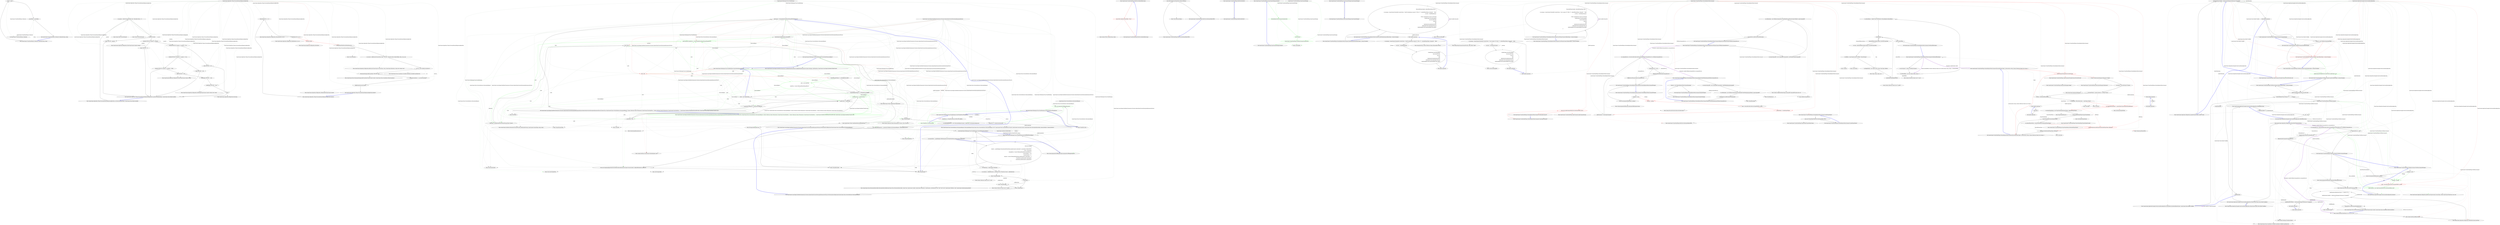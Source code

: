 digraph  {
n4 [label="out QuantConnect.VisualStudioPlugin.Credentials", span=""];
n0 [label="Entry QuantConnect.VisualStudioPlugin.Credentials.Credentials(string, string)", span="22-22", cluster="QuantConnect.VisualStudioPlugin.Credentials.Credentials(string, string)"];
n1 [label="_userId = userId", span="24-24", cluster="QuantConnect.VisualStudioPlugin.Credentials.Credentials(string, string)"];
n2 [label="_accessToken = accessToken", span="25-25", cluster="QuantConnect.VisualStudioPlugin.Credentials.Credentials(string, string)"];
n3 [label="Exit QuantConnect.VisualStudioPlugin.Credentials.Credentials(string, string)", span="22-22", cluster="QuantConnect.VisualStudioPlugin.Credentials.Credentials(string, string)"];
m0_36 [label="Entry System.Math.Truncate(decimal)", span="0-0", cluster="System.Math.Truncate(decimal)", file="CredentialsManager.cs"];
m0_39 [label="Entry QuantConnect.Algorithm.QCAlgorithm.SetHoldings(QuantConnect.Symbol, decimal, bool, string)", span="876-876", cluster="QuantConnect.Algorithm.QCAlgorithm.SetHoldings(QuantConnect.Symbol, decimal, bool, string)", file="CredentialsManager.cs"];
m0_35 [label="Entry System.Math.Abs(decimal)", span="0-0", cluster="System.Math.Abs(decimal)", file="CredentialsManager.cs"];
m0_38 [label="Entry QuantConnect.Algorithm.QCAlgorithm.Order(QuantConnect.Symbol, double)", span="127-127", cluster="QuantConnect.Algorithm.QCAlgorithm.Order(QuantConnect.Symbol, double)", file="CredentialsManager.cs"];
m0_16 [label="Entry QuantConnect.Data.Consolidators.QuoteBarConsolidator.QuoteBarConsolidator(int)", span="38-38", cluster="QuantConnect.Data.Consolidators.QuoteBarConsolidator.QuoteBarConsolidator(int)", file="CredentialsManager.cs"];
m0_15 [label="Entry QuantConnect.Algorithm.QCAlgorithm.AddSecurity(QuantConnect.SecurityType, string, QuantConnect.Resolution, string, bool, decimal, bool)", span="1292-1292", cluster="QuantConnect.Algorithm.QCAlgorithm.AddSecurity(QuantConnect.SecurityType, string, QuantConnect.Resolution, string, bool, decimal, bool)", file="CredentialsManager.cs"];
m0_18 [label="Entry QuantConnect.Algorithm.QCAlgorithm.SetBenchmark(QuantConnect.Symbol)", span="976-976", cluster="QuantConnect.Algorithm.QCAlgorithm.SetBenchmark(QuantConnect.Symbol)", file="CredentialsManager.cs"];
m0_17 [label="Entry QuantConnect.Data.SubscriptionManager.AddConsolidator(QuantConnect.Symbol, QuantConnect.Data.Consolidators.IDataConsolidator)", span="169-169", cluster="QuantConnect.Data.SubscriptionManager.AddConsolidator(QuantConnect.Symbol, QuantConnect.Data.Consolidators.IDataConsolidator)", file="CredentialsManager.cs"];
m0_37 [label="Entry QuantConnect.Algorithm.QCAlgorithm.Order(QuantConnect.Symbol, decimal)", span="145-145", cluster="QuantConnect.Algorithm.QCAlgorithm.Order(QuantConnect.Symbol, decimal)", file="CredentialsManager.cs"];
m0_0 [label="Entry QuantConnect.Algorithm.CSharp.FractionalQuantityRegressionAlgorithm.Initialize()", span="29-29", cluster="QuantConnect.Algorithm.CSharp.FractionalQuantityRegressionAlgorithm.Initialize()", file="CredentialsManager.cs"];
m0_1 [label="SetStartDate(2015, 11, 12)", span="31-31", cluster="QuantConnect.Algorithm.CSharp.FractionalQuantityRegressionAlgorithm.Initialize()", file="CredentialsManager.cs"];
m0_2 [label="SetEndDate(2016, 04, 01)", span="32-32", cluster="QuantConnect.Algorithm.CSharp.FractionalQuantityRegressionAlgorithm.Initialize()", file="CredentialsManager.cs"];
m0_3 [label="SetCash(100000)", span="35-35", cluster="QuantConnect.Algorithm.CSharp.FractionalQuantityRegressionAlgorithm.Initialize()", color=red, community=0, file="CredentialsManager.cs"];
m0_4 [label="SetTimeZone(NodaTime.DateTimeZone.Utc)", span="37-37", cluster="QuantConnect.Algorithm.CSharp.FractionalQuantityRegressionAlgorithm.Initialize()", file="CredentialsManager.cs"];
m0_5 [label="var security = AddSecurity(SecurityType.Crypto, ''BTCUSD'', Resolution.Daily, Market.Bitfinex, false, 3.3m, true)", span="38-38", cluster="QuantConnect.Algorithm.CSharp.FractionalQuantityRegressionAlgorithm.Initialize()", file="CredentialsManager.cs"];
m0_6 [label="var con = new QuoteBarConsolidator(1)", span="39-39", cluster="QuantConnect.Algorithm.CSharp.FractionalQuantityRegressionAlgorithm.Initialize()", file="CredentialsManager.cs"];
m0_9 [label="SetBenchmark(security.Symbol)", span="42-42", cluster="QuantConnect.Algorithm.CSharp.FractionalQuantityRegressionAlgorithm.Initialize()", file="CredentialsManager.cs"];
m0_7 [label="SubscriptionManager.AddConsolidator(''BTCUSD'', con)", span="40-40", cluster="QuantConnect.Algorithm.CSharp.FractionalQuantityRegressionAlgorithm.Initialize()", file="CredentialsManager.cs"];
m0_8 [label="con.DataConsolidated += con_DataConsolidated", span="41-41", cluster="QuantConnect.Algorithm.CSharp.FractionalQuantityRegressionAlgorithm.Initialize()", file="CredentialsManager.cs"];
m0_10 [label="Exit QuantConnect.Algorithm.CSharp.FractionalQuantityRegressionAlgorithm.Initialize()", span="29-29", cluster="QuantConnect.Algorithm.CSharp.FractionalQuantityRegressionAlgorithm.Initialize()", file="CredentialsManager.cs"];
m0_12 [label="Entry QuantConnect.Algorithm.QCAlgorithm.SetEndDate(int, int, int)", span="1095-1095", cluster="QuantConnect.Algorithm.QCAlgorithm.SetEndDate(int, int, int)", file="CredentialsManager.cs"];
m0_19 [label="Entry QuantConnect.Algorithm.CSharp.FractionalQuantityRegressionAlgorithm.con_DataConsolidated(object, QuantConnect.Data.Market.QuoteBar)", span="45-45", cluster="QuantConnect.Algorithm.CSharp.FractionalQuantityRegressionAlgorithm.con_DataConsolidated(object, QuantConnect.Data.Market.QuoteBar)", file="CredentialsManager.cs"];
m0_20 [label="var quantity = Math.Truncate(Portfolio.Cash / Math.Abs(e.Value + 1))", span="47-47", cluster="QuantConnect.Algorithm.CSharp.FractionalQuantityRegressionAlgorithm.con_DataConsolidated(object, QuantConnect.Data.Market.QuoteBar)", file="CredentialsManager.cs"];
m0_21 [label="!Portfolio.Invested", span="48-48", cluster="QuantConnect.Algorithm.CSharp.FractionalQuantityRegressionAlgorithm.con_DataConsolidated(object, QuantConnect.Data.Market.QuoteBar)", file="CredentialsManager.cs"];
m0_22 [label="Order(''BTCUSD'', quantity)", span="50-50", cluster="QuantConnect.Algorithm.CSharp.FractionalQuantityRegressionAlgorithm.con_DataConsolidated(object, QuantConnect.Data.Market.QuoteBar)", file="CredentialsManager.cs"];
m0_23 [label="Portfolio[''BTCUSD''].Quantity == quantity", span="52-52", cluster="QuantConnect.Algorithm.CSharp.FractionalQuantityRegressionAlgorithm.con_DataConsolidated(object, QuantConnect.Data.Market.QuoteBar)", file="CredentialsManager.cs"];
m0_25 [label="Portfolio[''BTCUSD''].Quantity == quantity + 0.1m", span="56-56", cluster="QuantConnect.Algorithm.CSharp.FractionalQuantityRegressionAlgorithm.con_DataConsolidated(object, QuantConnect.Data.Market.QuoteBar)", file="CredentialsManager.cs"];
m0_27 [label="Portfolio[''BTCUSD''].Quantity == quantity + 0.11m", span="60-60", cluster="QuantConnect.Algorithm.CSharp.FractionalQuantityRegressionAlgorithm.con_DataConsolidated(object, QuantConnect.Data.Market.QuoteBar)", file="CredentialsManager.cs"];
m0_29 [label="Portfolio[''BTCUSD''].Quantity == quantity + 0.09m", span="64-64", cluster="QuantConnect.Algorithm.CSharp.FractionalQuantityRegressionAlgorithm.con_DataConsolidated(object, QuantConnect.Data.Market.QuoteBar)", file="CredentialsManager.cs"];
m0_24 [label="Order(''BTCUSD'', 0.1)", span="54-54", cluster="QuantConnect.Algorithm.CSharp.FractionalQuantityRegressionAlgorithm.con_DataConsolidated(object, QuantConnect.Data.Market.QuoteBar)", file="CredentialsManager.cs"];
m0_26 [label="Order(''BTCUSD'', 0.01)", span="58-58", cluster="QuantConnect.Algorithm.CSharp.FractionalQuantityRegressionAlgorithm.con_DataConsolidated(object, QuantConnect.Data.Market.QuoteBar)", file="CredentialsManager.cs"];
m0_28 [label="Order(''BTCUSD'', -0.02)", span="62-62", cluster="QuantConnect.Algorithm.CSharp.FractionalQuantityRegressionAlgorithm.con_DataConsolidated(object, QuantConnect.Data.Market.QuoteBar)", file="CredentialsManager.cs"];
m0_30 [label="Order(''BTCUSD'', 0.001)", span="67-67", cluster="QuantConnect.Algorithm.CSharp.FractionalQuantityRegressionAlgorithm.con_DataConsolidated(object, QuantConnect.Data.Market.QuoteBar)", file="CredentialsManager.cs"];
m0_31 [label="SetHoldings(''BTCUSD'', -2.0m)", span="69-69", cluster="QuantConnect.Algorithm.CSharp.FractionalQuantityRegressionAlgorithm.con_DataConsolidated(object, QuantConnect.Data.Market.QuoteBar)", file="CredentialsManager.cs"];
m0_32 [label="SetHoldings(''BTCUSD'', 2.0m)", span="70-70", cluster="QuantConnect.Algorithm.CSharp.FractionalQuantityRegressionAlgorithm.con_DataConsolidated(object, QuantConnect.Data.Market.QuoteBar)", file="CredentialsManager.cs"];
m0_33 [label="Quit()", span="71-71", cluster="QuantConnect.Algorithm.CSharp.FractionalQuantityRegressionAlgorithm.con_DataConsolidated(object, QuantConnect.Data.Market.QuoteBar)", file="CredentialsManager.cs"];
m0_34 [label="Exit QuantConnect.Algorithm.CSharp.FractionalQuantityRegressionAlgorithm.con_DataConsolidated(object, QuantConnect.Data.Market.QuoteBar)", span="45-45", cluster="QuantConnect.Algorithm.CSharp.FractionalQuantityRegressionAlgorithm.con_DataConsolidated(object, QuantConnect.Data.Market.QuoteBar)", file="CredentialsManager.cs"];
m0_40 [label="Entry QuantConnect.Algorithm.QCAlgorithm.Quit(string)", span="1673-1673", cluster="QuantConnect.Algorithm.QCAlgorithm.Quit(string)", file="CredentialsManager.cs"];
m0_14 [label="Entry Unk.SetTimeZone", span="", cluster="Unk.SetTimeZone", file="CredentialsManager.cs"];
m0_11 [label="Entry QuantConnect.Algorithm.QCAlgorithm.SetStartDate(int, int, int)", span="1070-1070", cluster="QuantConnect.Algorithm.QCAlgorithm.SetStartDate(int, int, int)", file="CredentialsManager.cs"];
m0_13 [label="Entry QuantConnect.Algorithm.QCAlgorithm.SetCash(int)", span="1019-1019", cluster="QuantConnect.Algorithm.QCAlgorithm.SetCash(int)", file="CredentialsManager.cs"];
m0_41 [label="QuantConnect.Algorithm.CSharp.FractionalQuantityRegressionAlgorithm", span="", file="CredentialsManager.cs"];
m1_32 [label="Entry QuantConnect.Lean.Engine.DataFeeds.Enumerators.TradeBarBuilderEnumerator.TradeBarBuilderEnumerator(System.TimeSpan, DateTimeZone, QuantConnect.Lean.Engine.DataFeeds.ITimeProvider)", span="42-42", cluster="QuantConnect.Lean.Engine.DataFeeds.Enumerators.TradeBarBuilderEnumerator.TradeBarBuilderEnumerator(System.TimeSpan, DateTimeZone, QuantConnect.Lean.Engine.DataFeeds.ITimeProvider)", file="LogInCommand.cs"];
m1_33 [label="Entry QuantConnect.Lean.Engine.DataFeeds.Enumerators.Factories.OptionChainUniverseSubscriptionEnumeratorFactory.GetSubscriptionConfigurations(QuantConnect.Data.UniverseSelection.SubscriptionRequest)", span="111-111", cluster="QuantConnect.Lean.Engine.DataFeeds.Enumerators.Factories.OptionChainUniverseSubscriptionEnumeratorFactory.GetSubscriptionConfigurations(QuantConnect.Data.UniverseSelection.SubscriptionRequest)", file="LogInCommand.cs"];
m1_53 [label="var underlying = config.Symbol.Underlying", span="115-115", cluster="QuantConnect.Lean.Engine.DataFeeds.Enumerators.Factories.OptionChainUniverseSubscriptionEnumeratorFactory.GetSubscriptionConfigurations(QuantConnect.Data.UniverseSelection.SubscriptionRequest)", file="LogInCommand.cs"];
m1_30 [label="Entry Unk.Select", span="", cluster="Unk.Select", file="LogInCommand.cs"];
m1_37 [label="Entry Unk.ConvertTimeInForce", span="", cluster="Unk.ConvertTimeInForce", file="LogInCommand.cs"];
m1_60 [label="Entry System.Collections.Generic.List<T>.List()", span="0-0", cluster="System.Collections.Generic.List<T>.List()", file="LogInCommand.cs"];
m1_19 [label="var subscriptionRequest = new SubscriptionRequest(request, configuration: subscriptionConfiguration)", span="93-93", cluster="QuantConnect.Lean.Engine.DataFeeds.Enumerators.Factories.OptionChainUniverseSubscriptionEnumeratorFactory.CreateEnumerator(QuantConnect.Data.UniverseSelection.SubscriptionRequest, QuantConnect.Interfaces.IDataProvider)", file="LogInCommand.cs"];
m1_48 [label="Entry System.ArgumentOutOfRangeException.ArgumentOutOfRangeException()", span="0-0", cluster="System.ArgumentOutOfRangeException.ArgumentOutOfRangeException()", file="LogInCommand.cs"];
m1_46 [label="throw new ArgumentOutOfRangeException();", span="88-88", cluster="QuantConnect.Brokerages.Fxcm.FxcmBrokerage.ConvertTimeInForce(ITimeInForce)", file="LogInCommand.cs", color=green, community=0];
m1_49 [label="Entry QuantConnect.Brokerages.Fxcm.FxcmBrokerage.ConvertHolding(PositionReport)", span="95-95", cluster="QuantConnect.Brokerages.Fxcm.FxcmBrokerage.ConvertHolding(PositionReport)", file="LogInCommand.cs"];
m1_42 [label="timeInForce == TimeInForceFactory.GOOD_TILL_CANCEL", span="82-82", cluster="QuantConnect.Brokerages.Fxcm.FxcmBrokerage.ConvertTimeInForce(ITimeInForce)", file="LogInCommand.cs"];
m1_41 [label="Entry QuantConnect.Brokerages.Fxcm.FxcmBrokerage.ConvertTimeInForce(ITimeInForce)", span="80-80", cluster="QuantConnect.Brokerages.Fxcm.FxcmBrokerage.ConvertTimeInForce(ITimeInForce)", file="LogInCommand.cs"];
m1_45 [label="return TimeInForce.Day;", span="86-86", cluster="QuantConnect.Brokerages.Fxcm.FxcmBrokerage.ConvertTimeInForce(ITimeInForce)", file="LogInCommand.cs"];
m1_43 [label="return TimeInForce.GoodTilCancelled;", span="83-83", cluster="QuantConnect.Brokerages.Fxcm.FxcmBrokerage.ConvertTimeInForce(ITimeInForce)", file="LogInCommand.cs", color=green, community=0];
m1_47 [label="Exit QuantConnect.Brokerages.Fxcm.FxcmBrokerage.ConvertTimeInForce(ITimeInForce)", span="80-80", cluster="QuantConnect.Brokerages.Fxcm.FxcmBrokerage.ConvertTimeInForce(ITimeInForce)", file="LogInCommand.cs"];
m1_50 [label="var securityType = _symbolMapper.GetBrokerageSecurityType(fxcmPosition.getInstrument().getSymbol())", span="97-97", cluster="QuantConnect.Brokerages.Fxcm.FxcmBrokerage.ConvertHolding(PositionReport)", file="LogInCommand.cs"];
m1_28 [label="Entry Unk.GetLeanSymbol", span="", cluster="Unk.GetLeanSymbol", file="LogInCommand.cs"];
m1_56 [label="!_isLiveMode", span="126-126", cluster="QuantConnect.Lean.Engine.DataFeeds.Enumerators.Factories.OptionChainUniverseSubscriptionEnumeratorFactory.GetSubscriptionConfigurations(QuantConnect.Data.UniverseSelection.SubscriptionRequest)", file="LogInCommand.cs"];
m1_54 [label="var resolution = config.Resolution == Resolution.Tick ? Resolution.Second : config.Resolution", span="118-118", cluster="QuantConnect.Lean.Engine.DataFeeds.Enumerators.Factories.OptionChainUniverseSubscriptionEnumeratorFactory.GetSubscriptionConfigurations(QuantConnect.Data.UniverseSelection.SubscriptionRequest)", file="LogInCommand.cs"];
m1_52 [label="Exit QuantConnect.Brokerages.Fxcm.FxcmBrokerage.ConvertHolding(PositionReport)", span="95-95", cluster="QuantConnect.Brokerages.Fxcm.FxcmBrokerage.ConvertHolding(PositionReport)", file="LogInCommand.cs"];
m1_55 [label="Entry Unk.getPositionQty", span="", cluster="Unk.getPositionQty", file="LogInCommand.cs"];
m1_57 [label="Entry Unk.getShortQty", span="", cluster="Unk.getShortQty", file="LogInCommand.cs"];
m1_58 [label="return configurations;", span="132-132", cluster="QuantConnect.Lean.Engine.DataFeeds.Enumerators.Factories.OptionChainUniverseSubscriptionEnumeratorFactory.GetSubscriptionConfigurations(QuantConnect.Data.UniverseSelection.SubscriptionRequest)", file="LogInCommand.cs"];
m1_59 [label="Exit QuantConnect.Lean.Engine.DataFeeds.Enumerators.Factories.OptionChainUniverseSubscriptionEnumeratorFactory.GetSubscriptionConfigurations(QuantConnect.Data.UniverseSelection.SubscriptionRequest)", span="111-111", cluster="QuantConnect.Lean.Engine.DataFeeds.Enumerators.Factories.OptionChainUniverseSubscriptionEnumeratorFactory.GetSubscriptionConfigurations(QuantConnect.Data.UniverseSelection.SubscriptionRequest)", file="LogInCommand.cs"];
m1_51 [label="return new Holding\r\n            {\r\n                Symbol = _symbolMapper.GetLeanSymbol(fxcmPosition.getInstrument().getSymbol(), securityType, Market.FXCM),\r\n                Type = securityType,\r\n                AveragePrice = Convert.ToDecimal(fxcmPosition.getSettlPrice()),\r\n                ConversionRate = 1.0m,\r\n                CurrencySymbol = ''$'',\r\n                Quantity = Convert.ToDecimal(fxcmPosition.getPositionQty().getLongQty() > 0\r\n                    ? fxcmPosition.getPositionQty().getLongQty()\r\n                    : -fxcmPosition.getPositionQty().getShortQty())\r\n            };", span="99-109", cluster="QuantConnect.Brokerages.Fxcm.FxcmBrokerage.ConvertHolding(PositionReport)", file="LogInCommand.cs"];
m1_20 [label="var configuredEnumerator = _enumeratorConfigurator(subscriptionRequest, underlyingEnumerator)", span="94-94", cluster="QuantConnect.Lean.Engine.DataFeeds.Enumerators.Factories.OptionChainUniverseSubscriptionEnumeratorFactory.CreateEnumerator(QuantConnect.Data.UniverseSelection.SubscriptionRequest, QuantConnect.Interfaces.IDataProvider)", file="LogInCommand.cs"];
m1_21 [label="return new DataQueueOptionChainUniverseDataCollectionEnumerator(request.Security.Symbol, configuredEnumerator, zipEntries);", span="96-96", cluster="QuantConnect.Lean.Engine.DataFeeds.Enumerators.Factories.OptionChainUniverseSubscriptionEnumeratorFactory.CreateEnumerator(QuantConnect.Data.UniverseSelection.SubscriptionRequest, QuantConnect.Interfaces.IDataProvider)", file="LogInCommand.cs"];
m1_16 [label="return order;", span="74-74", cluster="QuantConnect.Brokerages.Fxcm.FxcmBrokerage.ConvertOrder(ExecutionReport)", file="LogInCommand.cs"];
m1_12 [label="order.Status = ConvertOrderStatus(fxcmOrder.getFXCMOrdStatus())", span="69-69", cluster="QuantConnect.Brokerages.Fxcm.FxcmBrokerage.ConvertOrder(ExecutionReport)", file="LogInCommand.cs"];
m1_13 [label="order.BrokerId.Add(fxcmOrder.getOrderID())", span="70-70", cluster="QuantConnect.Brokerages.Fxcm.FxcmBrokerage.ConvertOrder(ExecutionReport)", file="LogInCommand.cs"];
m1_14 [label="order.Properties.TimeInForce = ConvertTimeInForce(fxcmOrder.getTimeInForce())", span="71-71", cluster="QuantConnect.Brokerages.Fxcm.FxcmBrokerage.ConvertOrder(ExecutionReport)", color=green, community=0, file="LogInCommand.cs"];
m1_15 [label="order.Time = FromJavaDate(fxcmOrder.getTransactTime().toDate())", span="72-72", cluster="QuantConnect.Brokerages.Fxcm.FxcmBrokerage.ConvertOrder(ExecutionReport)", file="LogInCommand.cs"];
m1_17 [label="Exit QuantConnect.Brokerages.Fxcm.FxcmBrokerage.ConvertOrder(ExecutionReport)", span="36-36", cluster="QuantConnect.Brokerages.Fxcm.FxcmBrokerage.ConvertOrder(ExecutionReport)", file="LogInCommand.cs"];
m1_18 [label="Entry Unk.getOrdType", span="", cluster="Unk.getOrdType", file="LogInCommand.cs"];
m1_23 [label="Entry QuantConnect.Orders.StopMarketOrder.StopMarketOrder()", span="42-42", cluster="QuantConnect.Orders.StopMarketOrder.StopMarketOrder()", file="LogInCommand.cs"];
m1_25 [label="Entry Unk.getInstrument", span="", cluster="Unk.getInstrument", file="LogInCommand.cs"];
m1_22 [label="Entry QuantConnect.Orders.MarketOrder.MarketOrder()", span="29-29", cluster="QuantConnect.Orders.MarketOrder.MarketOrder()", file="LogInCommand.cs"];
m1_24 [label="Entry NotSupportedException.cstr", span="", cluster="NotSupportedException.cstr", file="LogInCommand.cs"];
m1_26 [label="Entry Unk.getSymbol", span="", cluster="Unk.getSymbol", file="LogInCommand.cs"];
m1_38 [label="Entry Unk.getTransactTime", span="", cluster="Unk.getTransactTime", file="LogInCommand.cs"];
m1_0 [label="Entry QuantConnect.Brokerages.Fxcm.FxcmBrokerage.ConvertOrder(ExecutionReport)", span="36-36", cluster="QuantConnect.Brokerages.Fxcm.FxcmBrokerage.ConvertOrder(ExecutionReport)", file="LogInCommand.cs"];
m1_1 [label="Order order", span="38-38", cluster="QuantConnect.Brokerages.Fxcm.FxcmBrokerage.ConvertOrder(ExecutionReport)", color=red, community=0, file="LogInCommand.cs"];
m1_2 [label="fxcmOrder.getOrdType() == OrdTypeFactory.LIMIT", span="40-40", cluster="QuantConnect.Brokerages.Fxcm.FxcmBrokerage.ConvertOrder(ExecutionReport)", file="LogInCommand.cs"];
m1_3 [label="order = new LimitOrder\r\n                {\r\n                    LimitPrice = Convert.ToDecimal(fxcmOrder.getPrice())\r\n                }", span="42-45", cluster="QuantConnect.Brokerages.Fxcm.FxcmBrokerage.ConvertOrder(ExecutionReport)", file="LogInCommand.cs", color=green, community=0];
m1_4 [label="fxcmOrder.getOrdType() == OrdTypeFactory.MARKET", span="48-48", cluster="QuantConnect.Brokerages.Fxcm.FxcmBrokerage.ConvertOrder(ExecutionReport)", file="LogInCommand.cs"];
m1_5 [label="order = new MarketOrder()", span="50-50", cluster="QuantConnect.Brokerages.Fxcm.FxcmBrokerage.ConvertOrder(ExecutionReport)", file="LogInCommand.cs"];
m1_44 [label="timeInForce == TimeInForceFactory.DAY", span="85-85", cluster="QuantConnect.Brokerages.Fxcm.FxcmBrokerage.ConvertTimeInForce(ITimeInForce)", file="LogInCommand.cs"];
m1_31 [label="Entry Unk.ToInt32", span="", cluster="Unk.ToInt32", file="LogInCommand.cs"];
m1_29 [label="Entry QuantConnect.Interfaces.IDataQueueUniverseProvider.LookupSymbols(string, QuantConnect.SecurityType, string, string)", span="37-37", cluster="QuantConnect.Interfaces.IDataQueueUniverseProvider.LookupSymbols(string, QuantConnect.SecurityType, string, string)", file="LogInCommand.cs"];
m1_39 [label="Entry SynchronizingEnumerator.cstr", span="", cluster="SynchronizingEnumerator.cstr", file="LogInCommand.cs"];
m1_36 [label="Entry Unk.getTimeInForce", span="", cluster="Unk.getTimeInForce", file="LogInCommand.cs"];
m1_35 [label="Entry QuantConnect.Data.UniverseSelection.SubscriptionRequest.SubscriptionRequest(QuantConnect.Data.UniverseSelection.SubscriptionRequest, bool?, QuantConnect.Data.UniverseSelection.Universe, QuantConnect.Securities.Security, QuantConnect.Data.SubscriptionDataConfig, System.DateTime?, System.DateTime?)", span="121-121", cluster="QuantConnect.Data.UniverseSelection.SubscriptionRequest.SubscriptionRequest(QuantConnect.Data.UniverseSelection.SubscriptionRequest, bool?, QuantConnect.Data.UniverseSelection.Universe, QuantConnect.Securities.Security, QuantConnect.Data.SubscriptionDataConfig, System.DateTime?, System.DateTime?)", file="LogInCommand.cs"];
m1_34 [label="Entry System.Collections.Generic.IEnumerable<TSource>.First<TSource>()", span="0-0", cluster="System.Collections.Generic.IEnumerable<TSource>.First<TSource>()", file="LogInCommand.cs"];
m1_27 [label="Entry System.DateTime.ConvertFromUtc(DateTimeZone, bool)", span="564-564", cluster="System.DateTime.ConvertFromUtc(DateTimeZone, bool)", file="LogInCommand.cs"];
m1_40 [label="Entry Unk.FromJavaDate", span="", cluster="Unk.FromJavaDate", file="LogInCommand.cs"];
m1_62 [label="Entry System.Collections.Generic.List<T>.Add(T)", span="0-0", cluster="System.Collections.Generic.List<T>.Add(T)", file="LogInCommand.cs"];
m1_61 [label="Entry QuantConnect.Data.SubscriptionDataConfig.SubscriptionDataConfig(QuantConnect.Data.SubscriptionDataConfig, System.Type, QuantConnect.Symbol, QuantConnect.Resolution?, DateTimeZone, DateTimeZone, bool?, bool?, bool?, bool?, QuantConnect.TickType?, bool?, QuantConnect.DataNormalizationMode?)", span="236-236", cluster="QuantConnect.Data.SubscriptionDataConfig.SubscriptionDataConfig(QuantConnect.Data.SubscriptionDataConfig, System.Type, QuantConnect.Symbol, QuantConnect.Resolution?, DateTimeZone, DateTimeZone, bool?, bool?, bool?, bool?, QuantConnect.TickType?, bool?, QuantConnect.DataNormalizationMode?)", file="LogInCommand.cs"];
m1_9 [label="_timeProvider = timeProvider", span="68-68", cluster="QuantConnect.Lean.Engine.DataFeeds.Enumerators.Factories.OptionChainUniverseSubscriptionEnumeratorFactory.OptionChainUniverseSubscriptionEnumeratorFactory(System.Func<QuantConnect.Data.UniverseSelection.SubscriptionRequest, System.Collections.Generic.IEnumerator<QuantConnect.Data.BaseData>, System.Collections.Generic.IEnumerator<QuantConnect.Data.BaseData>>, QuantConnect.Interfaces.IDataQueueUniverseProvider, QuantConnect.Lean.Engine.DataFeeds.ITimeProvider)", file="LogInCommand.cs"];
m1_10 [label="_enumeratorConfigurator = enumeratorConfigurator", span="69-69", cluster="QuantConnect.Lean.Engine.DataFeeds.Enumerators.Factories.OptionChainUniverseSubscriptionEnumeratorFactory.OptionChainUniverseSubscriptionEnumeratorFactory(System.Func<QuantConnect.Data.UniverseSelection.SubscriptionRequest, System.Collections.Generic.IEnumerator<QuantConnect.Data.BaseData>, System.Collections.Generic.IEnumerator<QuantConnect.Data.BaseData>>, QuantConnect.Interfaces.IDataQueueUniverseProvider, QuantConnect.Lean.Engine.DataFeeds.ITimeProvider)", file="LogInCommand.cs"];
m1_11 [label="Exit QuantConnect.Lean.Engine.DataFeeds.Enumerators.Factories.OptionChainUniverseSubscriptionEnumeratorFactory.OptionChainUniverseSubscriptionEnumeratorFactory(System.Func<QuantConnect.Data.UniverseSelection.SubscriptionRequest, System.Collections.Generic.IEnumerator<QuantConnect.Data.BaseData>, System.Collections.Generic.IEnumerator<QuantConnect.Data.BaseData>>, QuantConnect.Interfaces.IDataQueueUniverseProvider, QuantConnect.Lean.Engine.DataFeeds.ITimeProvider)", span="63-63", cluster="QuantConnect.Lean.Engine.DataFeeds.Enumerators.Factories.OptionChainUniverseSubscriptionEnumeratorFactory.OptionChainUniverseSubscriptionEnumeratorFactory(System.Func<QuantConnect.Data.UniverseSelection.SubscriptionRequest, System.Collections.Generic.IEnumerator<QuantConnect.Data.BaseData>, System.Collections.Generic.IEnumerator<QuantConnect.Data.BaseData>>, QuantConnect.Interfaces.IDataQueueUniverseProvider, QuantConnect.Lean.Engine.DataFeeds.ITimeProvider)", file="LogInCommand.cs"];
m1_6 [label="Entry QuantConnect.Lean.Engine.DataFeeds.Enumerators.Factories.OptionChainUniverseSubscriptionEnumeratorFactory.OptionChainUniverseSubscriptionEnumeratorFactory(System.Func<QuantConnect.Data.UniverseSelection.SubscriptionRequest, System.Collections.Generic.IEnumerator<QuantConnect.Data.BaseData>, System.Collections.Generic.IEnumerator<QuantConnect.Data.BaseData>>, QuantConnect.Interfaces.IDataQueueUniverseProvider, QuantConnect.Lean.Engine.DataFeeds.ITimeProvider)", span="63-63", cluster="QuantConnect.Lean.Engine.DataFeeds.Enumerators.Factories.OptionChainUniverseSubscriptionEnumeratorFactory.OptionChainUniverseSubscriptionEnumeratorFactory(System.Func<QuantConnect.Data.UniverseSelection.SubscriptionRequest, System.Collections.Generic.IEnumerator<QuantConnect.Data.BaseData>, System.Collections.Generic.IEnumerator<QuantConnect.Data.BaseData>>, QuantConnect.Interfaces.IDataQueueUniverseProvider, QuantConnect.Lean.Engine.DataFeeds.ITimeProvider)", color=green, community=0, file="LogInCommand.cs"];
m1_7 [label="_isLiveMode = true", span="66-66", cluster="QuantConnect.Lean.Engine.DataFeeds.Enumerators.Factories.OptionChainUniverseSubscriptionEnumeratorFactory.OptionChainUniverseSubscriptionEnumeratorFactory(System.Func<QuantConnect.Data.UniverseSelection.SubscriptionRequest, System.Collections.Generic.IEnumerator<QuantConnect.Data.BaseData>, System.Collections.Generic.IEnumerator<QuantConnect.Data.BaseData>>, QuantConnect.Interfaces.IDataQueueUniverseProvider, QuantConnect.Lean.Engine.DataFeeds.ITimeProvider)", file="LogInCommand.cs"];
m1_8 [label="_symbolUniverse = symbolUniverse", span="67-67", cluster="QuantConnect.Lean.Engine.DataFeeds.Enumerators.Factories.OptionChainUniverseSubscriptionEnumeratorFactory.OptionChainUniverseSubscriptionEnumeratorFactory(System.Func<QuantConnect.Data.UniverseSelection.SubscriptionRequest, System.Collections.Generic.IEnumerator<QuantConnect.Data.BaseData>, System.Collections.Generic.IEnumerator<QuantConnect.Data.BaseData>>, QuantConnect.Interfaces.IDataQueueUniverseProvider, QuantConnect.Lean.Engine.DataFeeds.ITimeProvider)", color=green, community=0, file="LogInCommand.cs"];
m1_63 [label="QuantConnect.Lean.Engine.DataFeeds.Enumerators.Factories.OptionChainUniverseSubscriptionEnumeratorFactory", span="", file="LogInCommand.cs"];
m1_64 [label=localTime, span="", file="LogInCommand.cs"];
m1_65 [label="QuantConnect.Data.UniverseSelection.SubscriptionRequest", span="", file="LogInCommand.cs"];
m1_66 [label="QuantConnect.Interfaces.IDataProvider", span="", file="LogInCommand.cs"];
m1_67 [label=factory, span="", file="LogInCommand.cs"];
m1_126 [label="QuantConnect.Brokerages.Fxcm.FxcmBrokerage", span="", file="LogInCommand.cs"];
m4_2 [label="Entry QuantConnect.VisualStudioPlugin.PathUtils.GetDataFolder(string)", span="18-18", cluster="QuantConnect.VisualStudioPlugin.PathUtils.GetDataFolder(string)", file="PathUtils.cs"];
m4_3 [label="return Path.Combine(solutionFolder, ''Data'');", span="20-20", cluster="QuantConnect.VisualStudioPlugin.PathUtils.GetDataFolder(string)", color=red, community=0, file="PathUtils.cs"];
m4_4 [label="Exit QuantConnect.VisualStudioPlugin.PathUtils.GetDataFolder(string)", span="18-18", cluster="QuantConnect.VisualStudioPlugin.PathUtils.GetDataFolder(string)", file="PathUtils.cs"];
m4_9 [label="Entry Unk.GetDirectoryName", span="", cluster="Unk.GetDirectoryName", file="PathUtils.cs"];
m4_6 [label="Entry QuantConnect.VisualStudioPlugin.PathUtils.GetSolutionFolder(DTE2)", span="23-23", cluster="QuantConnect.VisualStudioPlugin.PathUtils.GetSolutionFolder(DTE2)", file="PathUtils.cs"];
m4_7 [label="return Path.GetDirectoryName(dte2.Solution.FullName);", span="25-25", cluster="QuantConnect.VisualStudioPlugin.PathUtils.GetSolutionFolder(DTE2)", file="PathUtils.cs"];
m4_8 [label="Exit QuantConnect.VisualStudioPlugin.PathUtils.GetSolutionFolder(DTE2)", span="23-23", cluster="QuantConnect.VisualStudioPlugin.PathUtils.GetSolutionFolder(DTE2)", file="PathUtils.cs"];
m4_5 [label="Entry System.IO.Path.Combine(string, string)", span="0-0", cluster="System.IO.Path.Combine(string, string)", file="PathUtils.cs"];
m4_0 [label="Entry QuantConnect.VisualStudioPlugin.PathUtils.PathUtils()", span="16-16", cluster="QuantConnect.VisualStudioPlugin.PathUtils.PathUtils()", file="PathUtils.cs"];
m4_1 [label="Exit QuantConnect.VisualStudioPlugin.PathUtils.PathUtils()", span="16-16", cluster="QuantConnect.VisualStudioPlugin.PathUtils.PathUtils()", file="PathUtils.cs"];
m7_2 [label="Entry QuantConnect.VisualStudioPlugin.QuantConnectPackage.Initialize()", span="75-75", cluster="QuantConnect.VisualStudioPlugin.QuantConnectPackage.Initialize()", file="QuantConnectPackage.cs"];
m7_3 [label="SolutionExplorerMenuCommand.Initialize(this)", span="77-77", cluster="QuantConnect.VisualStudioPlugin.QuantConnectPackage.Initialize()", file="QuantConnectPackage.cs", color=green, community=0];
m7_4 [label="base.Initialize()", span="78-78", cluster="QuantConnect.VisualStudioPlugin.QuantConnectPackage.Initialize()", file="QuantConnectPackage.cs", color=green, community=0];
m7_5 [label="QuantConnect.VisualStudioPlugin.ToolMenuCommand.Initialize(this)", span="79-79", cluster="QuantConnect.VisualStudioPlugin.QuantConnectPackage.Initialize()", file="QuantConnectPackage.cs", color=green, community=0];
m7_6 [label="Exit QuantConnect.VisualStudioPlugin.QuantConnectPackage.Initialize()", span="75-75", cluster="QuantConnect.VisualStudioPlugin.QuantConnectPackage.Initialize()", file="QuantConnectPackage.cs"];
m7_0 [label="Entry QuantConnect.VisualStudioPlugin.QuantConnectPackage.QuantConnectPackage()", span="61-61", cluster="QuantConnect.VisualStudioPlugin.QuantConnectPackage.QuantConnectPackage()", file="QuantConnectPackage.cs"];
m7_1 [label="Exit QuantConnect.VisualStudioPlugin.QuantConnectPackage.QuantConnectPackage()", span="61-61", cluster="QuantConnect.VisualStudioPlugin.QuantConnectPackage.QuantConnectPackage()", file="QuantConnectPackage.cs"];
m7_7 [label="Entry Unk.Initialize", span="", cluster="Unk.Initialize", file="QuantConnectPackage.cs"];
m7_8 [label="QuantConnect.VisualStudioPlugin.QuantConnectPackage", span="", file="QuantConnectPackage.cs"];
m8_43 [label="Entry Unk.ExecuteOnProject", span="", cluster="Unk.ExecuteOnProject", file="SolutionExplorerMenuCommand.cs"];
m8_50 [label="Entry string.Format(System.IFormatProvider, string, object, object)", span="0-0", cluster="string.Format(System.IFormatProvider, string, object, object)", file="SolutionExplorerMenuCommand.cs"];
m8_29 [label="Entry System.ComponentModel.Design.CommandID.CommandID(System.Guid, int)", span="0-0", cluster="System.ComponentModel.Design.CommandID.CommandID(System.Guid, int)", file="SolutionExplorerMenuCommand.cs"];
m8_24 [label="Entry QuantConnect.VisualStudioPlugin.LogInCommand.LogInCommand(string)", span="32-32", cluster="QuantConnect.VisualStudioPlugin.LogInCommand.LogInCommand(string)", file="SolutionExplorerMenuCommand.cs"];
m8_107 [label="Entry Unk.Item", span="", cluster="Unk.Item", file="SolutionExplorerMenuCommand.cs"];
m8_106 [label="Entry System.Collections.Generic.List<T>.List()", span="0-0", cluster="System.Collections.Generic.List<T>.List()", file="SolutionExplorerMenuCommand.cs"];
m8_49 [label="Entry string.Join(string, System.Collections.Generic.IEnumerable<string>)", span="0-0", cluster="string.Join(string, System.Collections.Generic.IEnumerable<string>)", file="SolutionExplorerMenuCommand.cs"];
m8_40 [label="Entry QuantConnect.VisualStudioPlugin.SolutionExplorerMenuCommand.SendForBacktestingCallback(object, System.EventArgs)", span="132-132", cluster="QuantConnect.VisualStudioPlugin.SolutionExplorerMenuCommand.SendForBacktestingCallback(object, System.EventArgs)", file="SolutionExplorerMenuCommand.cs"];
m8_41 [label="ExecuteOnProject(sender, (selectedProjectName, files) =>\r\n            {\r\n                var message = string.Format(CultureInfo.CurrentCulture, ''Send for backtesting to project {0}, files: {1}'', selectedProjectName, string.Join('' '', files));\r\n                var title = ''SendToBacktesting'';\r\n\r\n                // Show a message box to prove we were here\r\n                VsShellUtilities.ShowMessageBox(\r\n                    this.ServiceProvider,\r\n                    message,\r\n                    title,\r\n                    OLEMSGICON.OLEMSGICON_INFO,\r\n                    OLEMSGBUTTON.OLEMSGBUTTON_OK,\r\n                    OLEMSGDEFBUTTON.OLEMSGDEFBUTTON_FIRST);\r\n            })", span="134-147", cluster="QuantConnect.VisualStudioPlugin.SolutionExplorerMenuCommand.SendForBacktestingCallback(object, System.EventArgs)", file="SolutionExplorerMenuCommand.cs"];
m8_42 [label="Exit QuantConnect.VisualStudioPlugin.SolutionExplorerMenuCommand.SendForBacktestingCallback(object, System.EventArgs)", span="132-132", cluster="QuantConnect.VisualStudioPlugin.SolutionExplorerMenuCommand.SendForBacktestingCallback(object, System.EventArgs)", file="SolutionExplorerMenuCommand.cs"];
m8_20 [label="Entry QuantConnect.VisualStudioPlugin.ProjectFinder.ProjectFinder(string)", span="33-33", cluster="QuantConnect.VisualStudioPlugin.ProjectFinder.ProjectFinder(string)", file="SolutionExplorerMenuCommand.cs"];
m8_88 [label="Entry Unk.Invoke", span="", cluster="Unk.Invoke", file="SolutionExplorerMenuCommand.cs"];
m8_92 [label="Entry lambda expression", span="177-177", cluster="lambda expression", file="SolutionExplorerMenuCommand.cs"];
m8_44 [label="Entry lambda expression", span="134-147", cluster="lambda expression", file="SolutionExplorerMenuCommand.cs"];
m8_45 [label="var message = string.Format(CultureInfo.CurrentCulture, ''Send for backtesting to project {0}, files: {1}'', selectedProjectName, string.Join('' '', files))", span="136-136", cluster="lambda expression", file="SolutionExplorerMenuCommand.cs"];
m8_46 [label="var title = ''SendToBacktesting''", span="137-137", cluster="lambda expression", file="SolutionExplorerMenuCommand.cs"];
m8_47 [label="VsShellUtilities.ShowMessageBox(\r\n                    this.ServiceProvider,\r\n                    message,\r\n                    title,\r\n                    OLEMSGICON.OLEMSGICON_INFO,\r\n                    OLEMSGBUTTON.OLEMSGBUTTON_OK,\r\n                    OLEMSGDEFBUTTON.OLEMSGDEFBUTTON_FIRST)", span="140-146", cluster="lambda expression", file="SolutionExplorerMenuCommand.cs"];
m8_48 [label="Exit lambda expression", span="134-147", cluster="lambda expression", file="SolutionExplorerMenuCommand.cs"];
m8_55 [label="Entry lambda expression", span="152-165", cluster="lambda expression", file="SolutionExplorerMenuCommand.cs"];
m8_56 [label="var message = string.Format(CultureInfo.CurrentCulture, ''Save to project {0}, files {1}'', selectedProjectName, string.Join('' '', files))", span="154-154", cluster="lambda expression", file="SolutionExplorerMenuCommand.cs"];
m8_57 [label="var title = ''SaveToQuantConnect''", span="155-155", cluster="lambda expression", file="SolutionExplorerMenuCommand.cs"];
m8_58 [label="VsShellUtilities.ShowMessageBox(\r\n                    this.ServiceProvider,\r\n                    message,\r\n                    title,\r\n                    OLEMSGICON.OLEMSGICON_INFO,\r\n                    OLEMSGBUTTON.OLEMSGBUTTON_OK,\r\n                    OLEMSGDEFBUTTON.OLEMSGDEFBUTTON_FIRST)", span="158-164", cluster="lambda expression", file="SolutionExplorerMenuCommand.cs"];
m8_59 [label="Exit lambda expression", span="152-165", cluster="lambda expression", file="SolutionExplorerMenuCommand.cs"];
m8_89 [label="Entry lambda expression", span="174-174", cluster="lambda expression", file="SolutionExplorerMenuCommand.cs"];
m8_90 [label="p.Name", span="174-174", cluster="lambda expression", file="SolutionExplorerMenuCommand.cs"];
m8_91 [label="Exit lambda expression", span="174-174", cluster="lambda expression", file="SolutionExplorerMenuCommand.cs"];
m8_93 [label="tuple.Item1", span="177-177", cluster="lambda expression", file="SolutionExplorerMenuCommand.cs"];
m8_94 [label="Exit lambda expression", span="177-177", cluster="lambda expression", file="SolutionExplorerMenuCommand.cs"];
m8_82 [label="Entry Unk.ProjectNameForFiles", span="", cluster="Unk.ProjectNameForFiles", file="SolutionExplorerMenuCommand.cs"];
m8_15 [label="Entry QuantConnect.VisualStudioPlugin.SolutionExplorerMenuCommand.CreateLogInCommand()", span="84-84", cluster="QuantConnect.VisualStudioPlugin.SolutionExplorerMenuCommand.CreateLogInCommand()", file="SolutionExplorerMenuCommand.cs"];
m8_22 [label="return new LogInCommand(PathUtils.GetSolutionFolder(_dte2));", span="86-86", cluster="QuantConnect.VisualStudioPlugin.SolutionExplorerMenuCommand.CreateLogInCommand()", color=red, community=0, file="SolutionExplorerMenuCommand.cs"];
m8_23 [label="Exit QuantConnect.VisualStudioPlugin.SolutionExplorerMenuCommand.CreateLogInCommand()", span="84-84", cluster="QuantConnect.VisualStudioPlugin.SolutionExplorerMenuCommand.CreateLogInCommand()", file="SolutionExplorerMenuCommand.cs"];
m8_83 [label="Entry ProjectNameDialog.cstr", span="", cluster="ProjectNameDialog.cstr", file="SolutionExplorerMenuCommand.cs"];
m8_86 [label="Entry QuantConnect.VisualStudioPlugin.ProjectNameDialog.GetSelectedProjectName()", span="58-58", cluster="QuantConnect.VisualStudioPlugin.ProjectNameDialog.GetSelectedProjectName()", file="SolutionExplorerMenuCommand.cs"];
m8_17 [label="Entry QuantConnect.VisualStudioPlugin.SolutionExplorerMenuCommand.RegisterSaveToQuantConnect(OleMenuCommandService)", span="96-96", cluster="QuantConnect.VisualStudioPlugin.SolutionExplorerMenuCommand.RegisterSaveToQuantConnect(OleMenuCommandService)", file="SolutionExplorerMenuCommand.cs"];
m8_33 [label="var menuCommandID = new CommandID(CommandSet, SaveToQuantConnectCommandId)", span="98-98", cluster="QuantConnect.VisualStudioPlugin.SolutionExplorerMenuCommand.RegisterSaveToQuantConnect(OleMenuCommandService)", file="SolutionExplorerMenuCommand.cs"];
m8_35 [label="commandService.AddCommand(oleMenuItem)", span="100-100", cluster="QuantConnect.VisualStudioPlugin.SolutionExplorerMenuCommand.RegisterSaveToQuantConnect(OleMenuCommandService)", file="SolutionExplorerMenuCommand.cs"];
m8_34 [label="var oleMenuItem = new OleMenuCommand(new EventHandler(SaveToQuantConnectCallback), menuCommandID)", span="99-99", cluster="QuantConnect.VisualStudioPlugin.SolutionExplorerMenuCommand.RegisterSaveToQuantConnect(OleMenuCommandService)", file="SolutionExplorerMenuCommand.cs"];
m8_36 [label="Exit QuantConnect.VisualStudioPlugin.SolutionExplorerMenuCommand.RegisterSaveToQuantConnect(OleMenuCommandService)", span="96-96", cluster="QuantConnect.VisualStudioPlugin.SolutionExplorerMenuCommand.RegisterSaveToQuantConnect(OleMenuCommandService)", file="SolutionExplorerMenuCommand.cs"];
m8_77 [label="Entry QuantConnect.VisualStudioPlugin.AuthorizationManager.GetApi()", span="41-41", cluster="QuantConnect.VisualStudioPlugin.AuthorizationManager.GetApi()", file="SolutionExplorerMenuCommand.cs"];
m8_21 [label="Entry QuantConnect.VisualStudioPlugin.PathUtils.GetSolutionFolder(DTE2)", span="23-23", cluster="QuantConnect.VisualStudioPlugin.PathUtils.GetSolutionFolder(DTE2)", file="SolutionExplorerMenuCommand.cs"];
m8_108 [label="Entry Unk.ToString", span="", cluster="Unk.ToString", file="SolutionExplorerMenuCommand.cs"];
m8_81 [label="Entry QuantConnect.VisualStudioPlugin.SolutionExplorerMenuCommand.GetSelectedFiles(object)", span="192-192", cluster="QuantConnect.VisualStudioPlugin.SolutionExplorerMenuCommand.GetSelectedFiles(object)", file="SolutionExplorerMenuCommand.cs"];
m8_95 [label="var myCommand = sender as OleMenuCommand", span="194-194", cluster="QuantConnect.VisualStudioPlugin.SolutionExplorerMenuCommand.GetSelectedFiles(object)", file="SolutionExplorerMenuCommand.cs"];
m8_96 [label="var selectedFiles = new List<Tuple<string, string>>()", span="196-196", cluster="QuantConnect.VisualStudioPlugin.SolutionExplorerMenuCommand.GetSelectedFiles(object)", file="SolutionExplorerMenuCommand.cs"];
m8_97 [label="var selectedItems = (object[])_dte2.ToolWindows.SolutionExplorer.SelectedItems", span="197-197", cluster="QuantConnect.VisualStudioPlugin.SolutionExplorerMenuCommand.GetSelectedFiles(object)", file="SolutionExplorerMenuCommand.cs"];
m8_103 [label="selectedFiles.Add(fileAndItsPath)", span="205-205", cluster="QuantConnect.VisualStudioPlugin.SolutionExplorerMenuCommand.GetSelectedFiles(object)", file="SolutionExplorerMenuCommand.cs"];
m8_104 [label="return selectedFiles;", span="208-208", cluster="QuantConnect.VisualStudioPlugin.SolutionExplorerMenuCommand.GetSelectedFiles(object)", file="SolutionExplorerMenuCommand.cs"];
m8_98 [label=selectedItems, span="198-198", cluster="QuantConnect.VisualStudioPlugin.SolutionExplorerMenuCommand.GetSelectedFiles(object)", file="SolutionExplorerMenuCommand.cs"];
m8_99 [label="selectedUIHierarchyItem.Object is EnvDTE.ProjectItem", span="200-200", cluster="QuantConnect.VisualStudioPlugin.SolutionExplorerMenuCommand.GetSelectedFiles(object)", file="SolutionExplorerMenuCommand.cs"];
m8_100 [label="var item = selectedUIHierarchyItem.Object as EnvDTE.ProjectItem", span="202-202", cluster="QuantConnect.VisualStudioPlugin.SolutionExplorerMenuCommand.GetSelectedFiles(object)", file="SolutionExplorerMenuCommand.cs"];
m8_101 [label="var filePath = item.Properties.Item(''FullPath'').Value.ToString()", span="203-203", cluster="QuantConnect.VisualStudioPlugin.SolutionExplorerMenuCommand.GetSelectedFiles(object)", file="SolutionExplorerMenuCommand.cs"];
m8_102 [label="var fileAndItsPath = new Tuple<string, string>(item.Name, filePath)", span="204-204", cluster="QuantConnect.VisualStudioPlugin.SolutionExplorerMenuCommand.GetSelectedFiles(object)", file="SolutionExplorerMenuCommand.cs"];
m8_105 [label="Exit QuantConnect.VisualStudioPlugin.SolutionExplorerMenuCommand.GetSelectedFiles(object)", span="192-192", cluster="QuantConnect.VisualStudioPlugin.SolutionExplorerMenuCommand.GetSelectedFiles(object)", file="SolutionExplorerMenuCommand.cs"];
m8_12 [label="Entry System.ArgumentNullException.ArgumentNullException(string)", span="0-0", cluster="System.ArgumentNullException.ArgumentNullException(string)", file="SolutionExplorerMenuCommand.cs"];
m8_80 [label="Entry Unk.ToList", span="", cluster="Unk.ToList", file="SolutionExplorerMenuCommand.cs"];
m8_13 [label="Entry System.IServiceProvider.GetService(System.Type)", span="0-0", cluster="System.IServiceProvider.GetService(System.Type)", file="SolutionExplorerMenuCommand.cs"];
m8_16 [label="Entry QuantConnect.VisualStudioPlugin.SolutionExplorerMenuCommand.RegisterSendForBacktesting(OleMenuCommandService)", span="89-89", cluster="QuantConnect.VisualStudioPlugin.SolutionExplorerMenuCommand.RegisterSendForBacktesting(OleMenuCommandService)", file="SolutionExplorerMenuCommand.cs"];
m8_25 [label="var menuCommandID = new CommandID(CommandSet, SendForBacktestingCommandId)", span="91-91", cluster="QuantConnect.VisualStudioPlugin.SolutionExplorerMenuCommand.RegisterSendForBacktesting(OleMenuCommandService)", file="SolutionExplorerMenuCommand.cs"];
m8_27 [label="commandService.AddCommand(oleMenuItem)", span="93-93", cluster="QuantConnect.VisualStudioPlugin.SolutionExplorerMenuCommand.RegisterSendForBacktesting(OleMenuCommandService)", file="SolutionExplorerMenuCommand.cs"];
m8_26 [label="var oleMenuItem = new OleMenuCommand(new EventHandler(SendForBacktestingCallback), menuCommandID)", span="92-92", cluster="QuantConnect.VisualStudioPlugin.SolutionExplorerMenuCommand.RegisterSendForBacktesting(OleMenuCommandService)", file="SolutionExplorerMenuCommand.cs"];
m8_28 [label="Exit QuantConnect.VisualStudioPlugin.SolutionExplorerMenuCommand.RegisterSendForBacktesting(OleMenuCommandService)", span="89-89", cluster="QuantConnect.VisualStudioPlugin.SolutionExplorerMenuCommand.RegisterSendForBacktesting(OleMenuCommandService)", file="SolutionExplorerMenuCommand.cs"];
m8_76 [label="Entry QuantConnect.VisualStudioPlugin.AuthorizationManager.GetInstance()", span="31-31", cluster="QuantConnect.VisualStudioPlugin.AuthorizationManager.GetInstance()", file="SolutionExplorerMenuCommand.cs"];
m8_109 [label="Entry Tuple<string, string>.cstr", span="", cluster="Tuple<string, string>.cstr", file="SolutionExplorerMenuCommand.cs"];
m8_85 [label="Entry QuantConnect.VisualStudioPlugin.ProjectNameDialog.ProjectNameProvided()", span="53-53", cluster="QuantConnect.VisualStudioPlugin.ProjectNameDialog.ProjectNameProvided()", file="SolutionExplorerMenuCommand.cs"];
m8_0 [label="Entry QuantConnect.VisualStudioPlugin.SolutionExplorerMenuCommand.SolutionExplorerMenuCommand(Package)", span="58-58", cluster="QuantConnect.VisualStudioPlugin.SolutionExplorerMenuCommand.SolutionExplorerMenuCommand(Package)", file="SolutionExplorerMenuCommand.cs"];
m8_1 [label="package == null", span="60-60", cluster="QuantConnect.VisualStudioPlugin.SolutionExplorerMenuCommand.SolutionExplorerMenuCommand(Package)", file="SolutionExplorerMenuCommand.cs"];
m8_3 [label="_package = package", span="66-66", cluster="QuantConnect.VisualStudioPlugin.SolutionExplorerMenuCommand.SolutionExplorerMenuCommand(Package)", color=red, community=0, file="SolutionExplorerMenuCommand.cs"];
m8_2 [label="throw new ArgumentNullException(''package'');", span="62-62", cluster="QuantConnect.VisualStudioPlugin.SolutionExplorerMenuCommand.SolutionExplorerMenuCommand(Package)", file="SolutionExplorerMenuCommand.cs"];
m8_4 [label="_dte2 = ServiceProvider.GetService(typeof(SDTE)) as DTE2", span="67-67", cluster="QuantConnect.VisualStudioPlugin.SolutionExplorerMenuCommand.SolutionExplorerMenuCommand(Package)", file="SolutionExplorerMenuCommand.cs"];
m8_5 [label="_projectFinder = CreateProjectFinder()", span="68-68", cluster="QuantConnect.VisualStudioPlugin.SolutionExplorerMenuCommand.SolutionExplorerMenuCommand(Package)", color=red, community=0, file="SolutionExplorerMenuCommand.cs"];
m8_6 [label="_logInCommand = CreateLogInCommand()", span="69-69", cluster="QuantConnect.VisualStudioPlugin.SolutionExplorerMenuCommand.SolutionExplorerMenuCommand(Package)", file="SolutionExplorerMenuCommand.cs"];
m8_7 [label="var commandService = this.ServiceProvider.GetService(typeof(IMenuCommandService)) as OleMenuCommandService", span="71-71", cluster="QuantConnect.VisualStudioPlugin.SolutionExplorerMenuCommand.SolutionExplorerMenuCommand(Package)", file="SolutionExplorerMenuCommand.cs"];
m8_8 [label="commandService != null", span="72-72", cluster="QuantConnect.VisualStudioPlugin.SolutionExplorerMenuCommand.SolutionExplorerMenuCommand(Package)", file="SolutionExplorerMenuCommand.cs"];
m8_9 [label="RegisterSendForBacktesting(commandService)", span="74-74", cluster="QuantConnect.VisualStudioPlugin.SolutionExplorerMenuCommand.SolutionExplorerMenuCommand(Package)", file="SolutionExplorerMenuCommand.cs"];
m8_10 [label="RegisterSaveToQuantConnect(commandService)", span="75-75", cluster="QuantConnect.VisualStudioPlugin.SolutionExplorerMenuCommand.SolutionExplorerMenuCommand(Package)", file="SolutionExplorerMenuCommand.cs"];
m8_11 [label="Exit QuantConnect.VisualStudioPlugin.SolutionExplorerMenuCommand.SolutionExplorerMenuCommand(Package)", span="58-58", cluster="QuantConnect.VisualStudioPlugin.SolutionExplorerMenuCommand.SolutionExplorerMenuCommand(Package)", file="SolutionExplorerMenuCommand.cs"];
m8_87 [label="Entry Unk.AssociateProjectWith", span="", cluster="Unk.AssociateProjectWith", file="SolutionExplorerMenuCommand.cs"];
m8_51 [label="Entry Unk.ShowMessageBox", span="", cluster="Unk.ShowMessageBox", file="SolutionExplorerMenuCommand.cs"];
m8_52 [label="Entry QuantConnect.VisualStudioPlugin.SolutionExplorerMenuCommand.SaveToQuantConnectCallback(object, System.EventArgs)", span="150-150", cluster="QuantConnect.VisualStudioPlugin.SolutionExplorerMenuCommand.SaveToQuantConnectCallback(object, System.EventArgs)", file="SolutionExplorerMenuCommand.cs"];
m8_53 [label="ExecuteOnProject(sender, (selectedProjectName, files) =>\r\n            {\r\n                var message = string.Format(CultureInfo.CurrentCulture, ''Save to project {0}, files {1}'', selectedProjectName, string.Join('' '', files));\r\n                var title = ''SaveToQuantConnect'';\r\n\r\n                // Show a message box to prove we were here\r\n                VsShellUtilities.ShowMessageBox(\r\n                    this.ServiceProvider,\r\n                    message,\r\n                    title,\r\n                    OLEMSGICON.OLEMSGICON_INFO,\r\n                    OLEMSGBUTTON.OLEMSGBUTTON_OK,\r\n                    OLEMSGDEFBUTTON.OLEMSGDEFBUTTON_FIRST);\r\n            })", span="152-165", cluster="QuantConnect.VisualStudioPlugin.SolutionExplorerMenuCommand.SaveToQuantConnectCallback(object, System.EventArgs)", file="SolutionExplorerMenuCommand.cs"];
m8_54 [label="Exit QuantConnect.VisualStudioPlugin.SolutionExplorerMenuCommand.SaveToQuantConnectCallback(object, System.EventArgs)", span="150-150", cluster="QuantConnect.VisualStudioPlugin.SolutionExplorerMenuCommand.SaveToQuantConnectCallback(object, System.EventArgs)", file="SolutionExplorerMenuCommand.cs"];
m8_75 [label="Entry QuantConnect.VisualStudioPlugin.LogInCommand.DoLogIn(System.IServiceProvider)", span="43-43", cluster="QuantConnect.VisualStudioPlugin.LogInCommand.DoLogIn(System.IServiceProvider)", file="SolutionExplorerMenuCommand.cs"];
m8_37 [label="Entry QuantConnect.VisualStudioPlugin.SolutionExplorerMenuCommand.Initialize(Package)", span="127-127", cluster="QuantConnect.VisualStudioPlugin.SolutionExplorerMenuCommand.Initialize(Package)", file="SolutionExplorerMenuCommand.cs"];
m8_38 [label="Instance = new SolutionExplorerMenuCommand(package)", span="129-129", cluster="QuantConnect.VisualStudioPlugin.SolutionExplorerMenuCommand.Initialize(Package)", file="SolutionExplorerMenuCommand.cs"];
m8_39 [label="Exit QuantConnect.VisualStudioPlugin.SolutionExplorerMenuCommand.Initialize(Package)", span="127-127", cluster="QuantConnect.VisualStudioPlugin.SolutionExplorerMenuCommand.Initialize(Package)", file="SolutionExplorerMenuCommand.cs"];
m8_78 [label="Entry QuantConnect.Api.Api.ListProjects()", span="120-120", cluster="QuantConnect.Api.Api.ListProjects()", file="SolutionExplorerMenuCommand.cs"];
m8_110 [label="Entry System.Collections.Generic.List<T>.Add(T)", span="0-0", cluster="System.Collections.Generic.List<T>.Add(T)", file="SolutionExplorerMenuCommand.cs"];
m8_32 [label="Entry Unk.AddCommand", span="", cluster="Unk.AddCommand", file="SolutionExplorerMenuCommand.cs"];
m8_84 [label="Entry Unk.DisplayDialogWindow", span="", cluster="Unk.DisplayDialogWindow", file="SolutionExplorerMenuCommand.cs"];
m8_79 [label="Entry Unk.Select", span="", cluster="Unk.Select", file="SolutionExplorerMenuCommand.cs"];
m8_31 [label="Entry EventHandler.cstr", span="", cluster="EventHandler.cstr", file="SolutionExplorerMenuCommand.cs"];
m8_14 [label="Entry QuantConnect.VisualStudioPlugin.SolutionExplorerMenuCommand.CreateProjectFinder()", span="79-79", cluster="QuantConnect.VisualStudioPlugin.SolutionExplorerMenuCommand.CreateProjectFinder()", file="SolutionExplorerMenuCommand.cs"];
m8_18 [label="return new ProjectFinder(PathUtils.GetSolutionFolder(_dte2));", span="81-81", cluster="QuantConnect.VisualStudioPlugin.SolutionExplorerMenuCommand.CreateProjectFinder()", file="SolutionExplorerMenuCommand.cs"];
m8_19 [label="Exit QuantConnect.VisualStudioPlugin.SolutionExplorerMenuCommand.CreateProjectFinder()", span="79-79", cluster="QuantConnect.VisualStudioPlugin.SolutionExplorerMenuCommand.CreateProjectFinder()", file="SolutionExplorerMenuCommand.cs"];
m8_30 [label="Entry OleMenuCommand.cstr", span="", cluster="OleMenuCommand.cstr", file="SolutionExplorerMenuCommand.cs"];
m8_60 [label="Entry QuantConnect.VisualStudioPlugin.SolutionExplorerMenuCommand.ExecuteOnProject(object, System.Action<string, System.Collections.Generic.List<string>>)", span="168-168", cluster="QuantConnect.VisualStudioPlugin.SolutionExplorerMenuCommand.ExecuteOnProject(object, System.Action<string, System.Collections.Generic.List<string>>)", file="SolutionExplorerMenuCommand.cs"];
m8_61 [label="_logInCommand.DoLogIn(this.ServiceProvider)", span="170-170", cluster="QuantConnect.VisualStudioPlugin.SolutionExplorerMenuCommand.ExecuteOnProject(object, System.Action<string, System.Collections.Generic.List<string>>)", color=red, community=0, file="SolutionExplorerMenuCommand.cs"];
m8_65 [label="var files = GetSelectedFiles(sender)", span="176-176", cluster="QuantConnect.VisualStudioPlugin.SolutionExplorerMenuCommand.ExecuteOnProject(object, System.Action<string, System.Collections.Generic.List<string>>)", file="SolutionExplorerMenuCommand.cs"];
m8_73 [label="onProject.Invoke(selectedProjectName, fileNames)", span="187-187", cluster="QuantConnect.VisualStudioPlugin.SolutionExplorerMenuCommand.ExecuteOnProject(object, System.Action<string, System.Collections.Generic.List<string>>)", file="SolutionExplorerMenuCommand.cs"];
m8_62 [label="var api = AuthorizationManager.GetInstance().GetApi()", span="172-172", cluster="QuantConnect.VisualStudioPlugin.SolutionExplorerMenuCommand.ExecuteOnProject(object, System.Action<string, System.Collections.Generic.List<string>>)", file="SolutionExplorerMenuCommand.cs"];
m8_63 [label="var projects = api.ListProjects().Projects", span="173-173", cluster="QuantConnect.VisualStudioPlugin.SolutionExplorerMenuCommand.ExecuteOnProject(object, System.Action<string, System.Collections.Generic.List<string>>)", file="SolutionExplorerMenuCommand.cs"];
m8_64 [label="var projectNames = projects.Select(p => p.Name).ToList()", span="174-174", cluster="QuantConnect.VisualStudioPlugin.SolutionExplorerMenuCommand.ExecuteOnProject(object, System.Action<string, System.Collections.Generic.List<string>>)", file="SolutionExplorerMenuCommand.cs"];
m8_68 [label="var projectNameDialog = new ProjectNameDialog(projectNames, suggestedProjectName)", span="179-179", cluster="QuantConnect.VisualStudioPlugin.SolutionExplorerMenuCommand.ExecuteOnProject(object, System.Action<string, System.Collections.Generic.List<string>>)", file="SolutionExplorerMenuCommand.cs"];
m8_66 [label="var fileNames = files.Select(tuple => tuple.Item1).ToList()", span="177-177", cluster="QuantConnect.VisualStudioPlugin.SolutionExplorerMenuCommand.ExecuteOnProject(object, System.Action<string, System.Collections.Generic.List<string>>)", file="SolutionExplorerMenuCommand.cs"];
m8_67 [label="var suggestedProjectName = _projectFinder.ProjectNameForFiles(fileNames)", span="178-178", cluster="QuantConnect.VisualStudioPlugin.SolutionExplorerMenuCommand.ExecuteOnProject(object, System.Action<string, System.Collections.Generic.List<string>>)", color=red, community=0, file="SolutionExplorerMenuCommand.cs"];
m8_72 [label="_projectFinder.AssociateProjectWith(selectedProjectName, fileNames)", span="185-185", cluster="QuantConnect.VisualStudioPlugin.SolutionExplorerMenuCommand.ExecuteOnProject(object, System.Action<string, System.Collections.Generic.List<string>>)", color=red, community=0, file="SolutionExplorerMenuCommand.cs"];
m8_69 [label="VsUtils.DisplayDialogWindow(projectNameDialog)", span="180-180", cluster="QuantConnect.VisualStudioPlugin.SolutionExplorerMenuCommand.ExecuteOnProject(object, System.Action<string, System.Collections.Generic.List<string>>)", file="SolutionExplorerMenuCommand.cs"];
m8_70 [label="projectNameDialog.ProjectNameProvided()", span="182-182", cluster="QuantConnect.VisualStudioPlugin.SolutionExplorerMenuCommand.ExecuteOnProject(object, System.Action<string, System.Collections.Generic.List<string>>)", file="SolutionExplorerMenuCommand.cs"];
m8_71 [label="var selectedProjectName = projectNameDialog.GetSelectedProjectName()", span="184-184", cluster="QuantConnect.VisualStudioPlugin.SolutionExplorerMenuCommand.ExecuteOnProject(object, System.Action<string, System.Collections.Generic.List<string>>)", file="SolutionExplorerMenuCommand.cs"];
m8_74 [label="Exit QuantConnect.VisualStudioPlugin.SolutionExplorerMenuCommand.ExecuteOnProject(object, System.Action<string, System.Collections.Generic.List<string>>)", span="168-168", cluster="QuantConnect.VisualStudioPlugin.SolutionExplorerMenuCommand.ExecuteOnProject(object, System.Action<string, System.Collections.Generic.List<string>>)", file="SolutionExplorerMenuCommand.cs"];
m8_111 [label="QuantConnect.VisualStudioPlugin.SolutionExplorerMenuCommand", span="", file="SolutionExplorerMenuCommand.cs"];
m9_36 [label="logOutMenuItem.Enabled = AuthorizationManager.GetInstance().IsLoggedIn()", span="90-90", cluster="lambda expression", file="ToolMenuCommand.cs"];
m9_37 [label="Exit lambda expression", span="88-91", cluster="lambda expression", file="ToolMenuCommand.cs"];
m9_38 [label="Entry QuantConnect.VisualStudioPlugin.ToolMenuCommand.Initialize(Package)", span="120-120", cluster="QuantConnect.VisualStudioPlugin.ToolMenuCommand.Initialize(Package)", file="ToolMenuCommand.cs"];
m9_40 [label="Exit QuantConnect.VisualStudioPlugin.ToolMenuCommand.Initialize(Package)", span="120-120", cluster="QuantConnect.VisualStudioPlugin.ToolMenuCommand.Initialize(Package)", file="ToolMenuCommand.cs"];
m9_41 [label="Entry QuantConnect.VisualStudioPlugin.ToolMenuCommand.LogInCallback(object, System.EventArgs)", span="132-132", cluster="QuantConnect.VisualStudioPlugin.ToolMenuCommand.LogInCallback(object, System.EventArgs)", file="ToolMenuCommand.cs"];
m9_43 [label="Exit QuantConnect.VisualStudioPlugin.ToolMenuCommand.LogInCallback(object, System.EventArgs)", span="132-132", cluster="QuantConnect.VisualStudioPlugin.ToolMenuCommand.LogInCallback(object, System.EventArgs)", color=red, community=0, file="ToolMenuCommand.cs"];
m9_39 [label="Instance = new ToolMenuCommand(package)", span="122-122", cluster="QuantConnect.VisualStudioPlugin.ToolMenuCommand.Initialize(Package)", file="ToolMenuCommand.cs"];
m9_42 [label="_logInCommand.DoLogIn(this.ServiceProvider, explicitLogin: true)", span="134-134", cluster="QuantConnect.VisualStudioPlugin.ToolMenuCommand.LogInCallback(object, System.EventArgs)", file="ToolMenuCommand.cs", color=green, community=0];
m9_44 [label="Entry QuantConnect.VisualStudioPlugin.LogInCommand.DoLogIn(System.IServiceProvider, bool)", span="47-47", cluster="QuantConnect.VisualStudioPlugin.LogInCommand.DoLogIn(System.IServiceProvider, bool)", file="ToolMenuCommand.cs"];
m9_22 [label="Entry System.TimeSpan.FromDays(double)", span="0-0", cluster="System.TimeSpan.FromDays(double)", file="ToolMenuCommand.cs"];
m9_13 [label="Exit QuantConnect.Algorithm.Examples.DataConsolidationAlgorithm.Initialize()", span="54-54", cluster="QuantConnect.Algorithm.Examples.DataConsolidationAlgorithm.Initialize()", file="ToolMenuCommand.cs"];
m9_23 [label="Entry QuantConnect.Data.Consolidators.TradeBarConsolidator.TradeBarConsolidator(int)", span="53-53", cluster="QuantConnect.Data.Consolidators.TradeBarConsolidator.TradeBarConsolidator(int)", file="ToolMenuCommand.cs"];
m9_19 [label="logInMenuItem.BeforeQueryStatus += (sender, evt) =>\r\n            {\r\n                logInMenuItem.Enabled = !AuthorizationManager.GetInstance().IsLoggedIn();\r\n            }", span="76-79", cluster="QuantConnect.VisualStudioPlugin.ToolMenuCommand.RegisterLogInCommand(OleMenuCommandService)", file="ToolMenuCommand.cs"];
m9_35 [label="Entry QuantConnect.Algorithm.QCAlgorithm.Liquidate(QuantConnect.Symbol, string)", span="760-760", cluster="QuantConnect.Algorithm.QCAlgorithm.Liquidate(QuantConnect.Symbol, string)", file="ToolMenuCommand.cs"];
m9_26 [label="logInMenuItem.Enabled = !AuthorizationManager.GetInstance().IsLoggedIn()", span="78-78", cluster="lambda expression", file="ToolMenuCommand.cs"];
m9_25 [label="Entry lambda expression", span="76-79", cluster="lambda expression", file="ToolMenuCommand.cs"];
m9_27 [label="Exit lambda expression", span="76-79", cluster="lambda expression", file="ToolMenuCommand.cs"];
m9_16 [label="Entry QuantConnect.Algorithm.QCAlgorithm.SetStartDate(System.DateTime)", span="1128-1128", cluster="QuantConnect.Algorithm.QCAlgorithm.SetStartDate(System.DateTime)", file="ToolMenuCommand.cs"];
m9_31 [label="Entry QuantConnect.Algorithm.Examples.DataConsolidationAlgorithm.OnEndOfDay(string)", span="111-111", cluster="QuantConnect.Algorithm.Examples.DataConsolidationAlgorithm.OnEndOfDay(string)", file="ToolMenuCommand.cs"];
m9_30 [label="Exit QuantConnect.Algorithm.Examples.DataConsolidationAlgorithm.OnData(QuantConnect.Data.Market.TradeBars)", span="102-102", cluster="QuantConnect.Algorithm.Examples.DataConsolidationAlgorithm.OnData(QuantConnect.Data.Market.TradeBars)", file="ToolMenuCommand.cs"];
m9_32 [label="Liquidate(symbol)", span="114-114", cluster="QuantConnect.Algorithm.Examples.DataConsolidationAlgorithm.OnEndOfDay(string)", file="ToolMenuCommand.cs"];
m9_33 [label="_last = null", span="115-115", cluster="QuantConnect.Algorithm.Examples.DataConsolidationAlgorithm.OnEndOfDay(string)", file="ToolMenuCommand.cs"];
m9_34 [label="Exit QuantConnect.Algorithm.Examples.DataConsolidationAlgorithm.OnEndOfDay(string)", span="111-111", cluster="QuantConnect.Algorithm.Examples.DataConsolidationAlgorithm.OnEndOfDay(string)", file="ToolMenuCommand.cs"];
m9_20 [label="commandService.AddCommand(logInMenuItem)", span="81-81", cluster="QuantConnect.VisualStudioPlugin.ToolMenuCommand.RegisterLogInCommand(OleMenuCommandService)", file="ToolMenuCommand.cs"];
m9_0 [label="Entry QuantConnect.VisualStudioPlugin.ToolMenuCommand.ToolMenuCommand(Package)", span="53-53", cluster="QuantConnect.VisualStudioPlugin.ToolMenuCommand.ToolMenuCommand(Package)", file="ToolMenuCommand.cs"];
m9_1 [label="package == null", span="55-55", cluster="QuantConnect.VisualStudioPlugin.ToolMenuCommand.ToolMenuCommand(Package)", file="ToolMenuCommand.cs"];
m9_2 [label="throw new ArgumentNullException(''package'');", span="57-57", cluster="QuantConnect.VisualStudioPlugin.ToolMenuCommand.ToolMenuCommand(Package)", file="ToolMenuCommand.cs"];
m9_3 [label="_package = package", span="60-60", cluster="QuantConnect.VisualStudioPlugin.ToolMenuCommand.ToolMenuCommand(Package)", file="ToolMenuCommand.cs", color=green, community=0];
m9_4 [label="_dte2 = ServiceProvider.GetService(typeof(SDTE)) as DTE2", span="61-61", cluster="QuantConnect.VisualStudioPlugin.ToolMenuCommand.ToolMenuCommand(Package)", color=red, community=0, file="ToolMenuCommand.cs"];
m9_5 [label="_logInCommand = new LogInCommand(PathUtils.GetSolutionFolder(_dte2))", span="62-62", cluster="QuantConnect.VisualStudioPlugin.ToolMenuCommand.ToolMenuCommand(Package)", file="ToolMenuCommand.cs", color=green, community=0];
m9_6 [label="var commandService = this.ServiceProvider.GetService(typeof(IMenuCommandService)) as OleMenuCommandService", span="64-64", cluster="QuantConnect.VisualStudioPlugin.ToolMenuCommand.ToolMenuCommand(Package)", file="ToolMenuCommand.cs"];
m9_7 [label="commandService != null", span="65-65", cluster="QuantConnect.VisualStudioPlugin.ToolMenuCommand.ToolMenuCommand(Package)", file="ToolMenuCommand.cs"];
m9_8 [label="RegisterLogInCommand(commandService)", span="67-67", cluster="QuantConnect.VisualStudioPlugin.ToolMenuCommand.ToolMenuCommand(Package)", file="ToolMenuCommand.cs"];
m9_9 [label="RegisterLogOutCommand(commandService)", span="68-68", cluster="QuantConnect.VisualStudioPlugin.ToolMenuCommand.ToolMenuCommand(Package)", file="ToolMenuCommand.cs"];
m9_10 [label="Exit QuantConnect.VisualStudioPlugin.ToolMenuCommand.ToolMenuCommand(Package)", span="53-53", cluster="QuantConnect.VisualStudioPlugin.ToolMenuCommand.ToolMenuCommand(Package)", file="ToolMenuCommand.cs"];
m9_11 [label="Entry System.ArgumentNullException.ArgumentNullException(string)", span="0-0", cluster="System.ArgumentNullException.ArgumentNullException(string)", file="ToolMenuCommand.cs"];
m9_12 [label="Entry System.IServiceProvider.GetService(System.Type)", span="0-0", cluster="System.IServiceProvider.GetService(System.Type)", file="ToolMenuCommand.cs"];
m9_48 [label="Log(consolidated.Time.ToString(''0'') + '' >> Plotting!'')", span="145-145", cluster="QuantConnect.Algorithm.Examples.DataConsolidationAlgorithm.ThreeDayBarConsolidatedHandler(object, QuantConnect.Data.Market.TradeBar)", file="ToolMenuCommand.cs"];
m9_14 [label="Entry QuantConnect.Algorithm.QCAlgorithm.AddSecurity(QuantConnect.SecurityType, string, QuantConnect.Resolution, bool, bool)", span="1262-1262", cluster="QuantConnect.Algorithm.QCAlgorithm.AddSecurity(QuantConnect.SecurityType, string, QuantConnect.Resolution, bool, bool)", file="ToolMenuCommand.cs"];
m9_45 [label="Entry QuantConnect.VisualStudioPlugin.ToolMenuCommand.LogOutCallback(object, System.EventArgs)", span="137-137", cluster="QuantConnect.VisualStudioPlugin.ToolMenuCommand.LogOutCallback(object, System.EventArgs)", file="ToolMenuCommand.cs"];
m9_28 [label="Entry QuantConnect.Algorithm.Examples.DataConsolidationAlgorithm.ThreeDayBarConsolidatedHandler(object, QuantConnect.Data.Market.TradeBar)", span="143-143", cluster="QuantConnect.Algorithm.Examples.DataConsolidationAlgorithm.ThreeDayBarConsolidatedHandler(object, QuantConnect.Data.Market.TradeBar)", file="ToolMenuCommand.cs"];
m9_47 [label="Exit QuantConnect.VisualStudioPlugin.ToolMenuCommand.LogOutCallback(object, System.EventArgs)", span="137-137", cluster="QuantConnect.VisualStudioPlugin.ToolMenuCommand.LogOutCallback(object, System.EventArgs)", file="ToolMenuCommand.cs"];
m9_46 [label="_logInCommand.DoLogOut(this.ServiceProvider)", span="139-139", cluster="QuantConnect.VisualStudioPlugin.ToolMenuCommand.LogOutCallback(object, System.EventArgs)", file="ToolMenuCommand.cs"];
m9_15 [label="Entry System.DateTime.DateTime(int, int, int, int, int, int)", span="0-0", cluster="System.DateTime.DateTime(int, int, int, int, int, int)", file="ToolMenuCommand.cs"];
m9_18 [label="Entry QuantConnect.Algorithm.QCAlgorithm.SetEndDate(System.DateTime)", span="1174-1174", cluster="QuantConnect.Algorithm.QCAlgorithm.SetEndDate(System.DateTime)", file="ToolMenuCommand.cs"];
m9_17 [label="Entry System.DateTime.AddDays(double)", span="0-0", cluster="System.DateTime.AddDays(double)", file="ToolMenuCommand.cs"];
m9_21 [label="Entry QuantConnect.Data.SubscriptionManager.AddConsolidator(QuantConnect.Symbol, QuantConnect.Data.Consolidators.IDataConsolidator)", span="169-169", cluster="QuantConnect.Data.SubscriptionManager.AddConsolidator(QuantConnect.Symbol, QuantConnect.Data.Consolidators.IDataConsolidator)", file="ToolMenuCommand.cs"];
m9_49 [label="QuantConnect.VisualStudioPlugin.ToolMenuCommand", span="", cluster="QuantConnect.Algorithm.Examples.DataConsolidationAlgorithm.ThreeDayBarConsolidatedHandler(object, QuantConnect.Data.Market.TradeBar)", file="ToolMenuCommand.cs"];
m9_50 [label=logInMenuItem, span="", cluster="QuantConnect.Algorithm.Examples.DataConsolidationAlgorithm.ThreeDayBarConsolidatedHandler(object, QuantConnect.Data.Market.TradeBar)", file="ToolMenuCommand.cs"];
m9_24 [label="Entry Unk.AddCommand", span="", cluster="Unk.AddCommand", file="ToolMenuCommand.cs"];
m9_51 [label=logOutMenuItem, span="", cluster="QuantConnect.Algorithm.QCAlgorithm.Plot(string, string, decimal)", file="ToolMenuCommand.cs"];
m9_29 [label="Entry QuantConnect.Algorithm.Examples.DataConsolidationAlgorithm.OnData(QuantConnect.Data.Market.TradeBars)", span="102-102", cluster="QuantConnect.Algorithm.Examples.DataConsolidationAlgorithm.OnData(QuantConnect.Data.Market.TradeBars)", file="ToolMenuCommand.cs"];
m9_52 [label="QuantConnect.Algorithm.Examples.DataConsolidationAlgorithm", span="", file="ToolMenuCommand.cs"];
n0 -> n1  [key=0, style=solid];
n0 -> n2  [key=1, style=dashed, color=darkseagreen4, label=string];
n1 -> n2  [key=0, style=solid];
n1 -> n4  [key=1, style=dashed, color=darkseagreen4, label="QuantConnect.VisualStudioPlugin.Credentials"];
n2 -> n3  [key=0, style=solid];
n2 -> n4  [key=1, style=dashed, color=darkseagreen4, label="QuantConnect.VisualStudioPlugin.Credentials"];
n3 -> n0  [key=0, style=bold, color=blue];
m0_0 -> m0_1  [key=0, style=solid];
m0_1 -> m0_2  [key=0, style=solid];
m0_1 -> m0_11  [key=2, style=dotted];
m0_2 -> m0_3  [key=0, style=solid, color=red];
m0_2 -> m0_12  [key=2, style=dotted];
m0_3 -> m0_4  [key=0, style=solid, color=red];
m0_3 -> m0_13  [key=2, style=dotted, color=red];
m0_4 -> m0_5  [key=0, style=solid];
m0_4 -> m0_14  [key=2, style=dotted];
m0_5 -> m0_6  [key=0, style=solid];
m0_5 -> m0_15  [key=2, style=dotted];
m0_5 -> m0_9  [key=1, style=dashed, color=darkseagreen4, label=security];
m0_6 -> m0_7  [key=0, style=solid];
m0_6 -> m0_16  [key=2, style=dotted];
m0_6 -> m0_8  [key=1, style=dashed, color=darkseagreen4, label=con];
m0_9 -> m0_10  [key=0, style=solid];
m0_9 -> m0_18  [key=2, style=dotted];
m0_7 -> m0_8  [key=0, style=solid];
m0_7 -> m0_17  [key=2, style=dotted];
m0_8 -> m0_9  [key=0, style=solid];
m0_10 -> m0_0  [key=0, style=bold, color=blue];
m0_19 -> m0_20  [key=0, style=solid];
m0_20 -> m0_21  [key=0, style=solid];
m0_20 -> m0_35  [key=2, style=dotted];
m0_20 -> m0_36  [key=2, style=dotted];
m0_20 -> m0_22  [key=1, style=dashed, color=darkseagreen4, label=quantity];
m0_20 -> m0_23  [key=1, style=dashed, color=darkseagreen4, label=quantity];
m0_20 -> m0_25  [key=1, style=dashed, color=darkseagreen4, label=quantity];
m0_20 -> m0_27  [key=1, style=dashed, color=darkseagreen4, label=quantity];
m0_20 -> m0_29  [key=1, style=dashed, color=darkseagreen4, label=quantity];
m0_21 -> m0_22  [key=0, style=solid];
m0_21 -> m0_23  [key=0, style=solid];
m0_22 -> m0_34  [key=0, style=solid];
m0_22 -> m0_37  [key=2, style=dotted];
m0_23 -> m0_24  [key=0, style=solid];
m0_23 -> m0_25  [key=0, style=solid];
m0_25 -> m0_26  [key=0, style=solid];
m0_25 -> m0_27  [key=0, style=solid];
m0_27 -> m0_28  [key=0, style=solid];
m0_27 -> m0_29  [key=0, style=solid];
m0_29 -> m0_30  [key=0, style=solid];
m0_29 -> m0_34  [key=0, style=solid];
m0_24 -> m0_34  [key=0, style=solid];
m0_24 -> m0_38  [key=2, style=dotted];
m0_26 -> m0_34  [key=0, style=solid];
m0_26 -> m0_38  [key=2, style=dotted];
m0_28 -> m0_34  [key=0, style=solid];
m0_28 -> m0_38  [key=2, style=dotted];
m0_30 -> m0_31  [key=0, style=solid];
m0_30 -> m0_38  [key=2, style=dotted];
m0_31 -> m0_32  [key=0, style=solid];
m0_31 -> m0_39  [key=2, style=dotted];
m0_32 -> m0_33  [key=0, style=solid];
m0_32 -> m0_39  [key=2, style=dotted];
m0_33 -> m0_34  [key=0, style=solid];
m0_33 -> m0_40  [key=2, style=dotted];
m0_34 -> m0_19  [key=0, style=bold, color=blue];
m0_41 -> m0_1  [key=1, style=dashed, color=darkseagreen4, label="QuantConnect.Algorithm.CSharp.FractionalQuantityRegressionAlgorithm"];
m0_41 -> m0_2  [key=1, style=dashed, color=darkseagreen4, label="QuantConnect.Algorithm.CSharp.FractionalQuantityRegressionAlgorithm"];
m0_41 -> m0_3  [key=1, style=dashed, color=red, label="QuantConnect.Algorithm.CSharp.FractionalQuantityRegressionAlgorithm"];
m0_41 -> m0_4  [key=1, style=dashed, color=darkseagreen4, label="QuantConnect.Algorithm.CSharp.FractionalQuantityRegressionAlgorithm"];
m0_41 -> m0_5  [key=1, style=dashed, color=darkseagreen4, label="QuantConnect.Algorithm.CSharp.FractionalQuantityRegressionAlgorithm"];
m0_41 -> m0_7  [key=1, style=dashed, color=darkseagreen4, label="QuantConnect.Algorithm.CSharp.FractionalQuantityRegressionAlgorithm"];
m0_41 -> m0_8  [key=1, style=dashed, color=darkseagreen4, label="QuantConnect.Algorithm.CSharp.FractionalQuantityRegressionAlgorithm"];
m0_41 -> m0_9  [key=1, style=dashed, color=darkseagreen4, label="QuantConnect.Algorithm.CSharp.FractionalQuantityRegressionAlgorithm"];
m0_41 -> m0_20  [key=1, style=dashed, color=darkseagreen4, label="QuantConnect.Algorithm.CSharp.FractionalQuantityRegressionAlgorithm"];
m0_41 -> m0_21  [key=1, style=dashed, color=darkseagreen4, label="QuantConnect.Algorithm.CSharp.FractionalQuantityRegressionAlgorithm"];
m0_41 -> m0_22  [key=1, style=dashed, color=darkseagreen4, label="QuantConnect.Algorithm.CSharp.FractionalQuantityRegressionAlgorithm"];
m0_41 -> m0_23  [key=1, style=dashed, color=darkseagreen4, label="QuantConnect.Algorithm.CSharp.FractionalQuantityRegressionAlgorithm"];
m0_41 -> m0_24  [key=1, style=dashed, color=darkseagreen4, label="QuantConnect.Algorithm.CSharp.FractionalQuantityRegressionAlgorithm"];
m0_41 -> m0_25  [key=1, style=dashed, color=darkseagreen4, label="QuantConnect.Algorithm.CSharp.FractionalQuantityRegressionAlgorithm"];
m0_41 -> m0_26  [key=1, style=dashed, color=darkseagreen4, label="QuantConnect.Algorithm.CSharp.FractionalQuantityRegressionAlgorithm"];
m0_41 -> m0_27  [key=1, style=dashed, color=darkseagreen4, label="QuantConnect.Algorithm.CSharp.FractionalQuantityRegressionAlgorithm"];
m0_41 -> m0_28  [key=1, style=dashed, color=darkseagreen4, label="QuantConnect.Algorithm.CSharp.FractionalQuantityRegressionAlgorithm"];
m0_41 -> m0_29  [key=1, style=dashed, color=darkseagreen4, label="QuantConnect.Algorithm.CSharp.FractionalQuantityRegressionAlgorithm"];
m0_41 -> m0_30  [key=1, style=dashed, color=darkseagreen4, label="QuantConnect.Algorithm.CSharp.FractionalQuantityRegressionAlgorithm"];
m0_41 -> m0_31  [key=1, style=dashed, color=darkseagreen4, label="QuantConnect.Algorithm.CSharp.FractionalQuantityRegressionAlgorithm"];
m0_41 -> m0_32  [key=1, style=dashed, color=darkseagreen4, label="QuantConnect.Algorithm.CSharp.FractionalQuantityRegressionAlgorithm"];
m0_41 -> m0_33  [key=1, style=dashed, color=darkseagreen4, label="QuantConnect.Algorithm.CSharp.FractionalQuantityRegressionAlgorithm"];
m1_33 -> m1_52  [key=0, style=solid];
m1_53 -> m1_54  [key=0, style=solid];
m1_53 -> m1_55  [key=1, style=dashed, color=darkseagreen4, label=underlying];
m1_19 -> m1_20  [key=0, style=solid];
m1_19 -> m1_35  [key=2, style=dotted];
m1_48 -> m1_49  [key=0, style=solid];
m1_46 -> m1_47  [key=0, style=solid, color=green];
m1_46 -> m1_35  [key=2, style=dotted];
m1_46 -> m1_48  [key=2, style=dotted, color=green];
m1_49 -> m1_50  [key=0, style=solid];
m1_49 -> m1_51  [key=2, style=dotted];
m1_49 -> m1_36  [key=2, style=dotted];
m1_42 -> m1_43  [key=0, style=solid, color=green];
m1_42 -> m1_44  [key=2, style=dotted];
m1_41 -> m1_42  [key=0, style=solid];
m1_41 -> m1_44  [key=1, style=dashed, color=darkseagreen4, label=ITimeInForce];
m1_45 -> m1_46  [key=0, style=solid];
m1_45 -> m1_47  [key=0, style=solid];
m1_43 -> m1_41  [key=0, style=bold, color=blue];
m1_43 -> m1_47  [key=0, style=solid, color=green];
m1_47 -> m1_45  [key=0, style=bold, color=blue];
m1_47 -> m1_41  [key=0, style=bold, color=blue];
m1_50 -> m1_48  [key=0, style=bold, color=blue];
m1_50 -> m1_25  [key=2, style=dotted];
m1_50 -> m1_26  [key=2, style=dotted];
m1_50 -> m1_27  [key=2, style=dotted];
m1_50 -> m1_51  [key=0, style=solid];
m1_56 -> m1_57  [key=0, style=solid];
m1_56 -> m1_58  [key=0, style=solid];
m1_54 -> m1_55  [key=0, style=solid];
m1_54 -> m1_57  [key=1, style=dashed, color=darkseagreen4, label=resolution];
m1_52 -> m1_53  [key=0, style=solid];
m1_52 -> m1_54  [key=1, style=dashed, color=darkseagreen4, label=config];
m1_52 -> m1_55  [key=1, style=dashed, color=darkseagreen4, label=config];
m1_52 -> m1_57  [key=1, style=dashed, color=darkseagreen4, label=config];
m1_52 -> m1_49  [key=0, style=bold, color=blue];
m1_55 -> m1_56  [key=0, style=solid];
m1_55 -> m1_60  [key=2, style=dotted];
m1_55 -> m1_61  [key=2, style=dotted];
m1_55 -> m1_57  [key=1, style=dashed, color=darkseagreen4, label=configurations];
m1_55 -> m1_58  [key=1, style=dashed, color=darkseagreen4, label=configurations];
m1_57 -> m1_58  [key=0, style=solid];
m1_57 -> m1_61  [key=2, style=dotted];
m1_57 -> m1_62  [key=2, style=dotted];
m1_58 -> m1_59  [key=0, style=solid];
m1_59 -> m1_33  [key=0, style=bold, color=blue];
m1_51 -> m1_21  [key=2, style=dotted];
m1_51 -> m1_25  [key=2, style=dotted];
m1_51 -> m1_26  [key=2, style=dotted];
m1_51 -> m1_52  [key=0, style=solid];
m1_51 -> m1_53  [key=2, style=dotted];
m1_51 -> m1_28  [key=2, style=dotted];
m1_51 -> m1_54  [key=2, style=dotted];
m1_51 -> m1_55  [key=2, style=dotted];
m1_51 -> m1_56  [key=2, style=dotted];
m1_51 -> m1_57  [key=2, style=dotted];
m1_20 -> m1_21  [key=0, style=solid];
m1_20 -> m1_36  [key=2, style=dotted];
m1_21 -> m1_26  [key=0, style=solid];
m1_21 -> m1_37  [key=2, style=dotted];
m1_16 -> m1_17  [key=0, style=solid];
m1_16 -> m1_30  [key=2, style=dotted];
m1_16 -> m1_31  [key=2, style=dotted];
m1_16 -> m1_41  [key=1, style=dashed, color=darkseagreen4, label="lambda expression"];
m1_16 -> m1_21  [key=1, style=dashed, color=darkseagreen4, label=zipEntries];
m1_12 -> m1_13  [key=0, style=solid];
m1_12 -> m1_14  [key=1, style=dashed, color=red, label="QuantConnect.Data.UniverseSelection.SubscriptionRequest"];
m1_12 -> m1_15  [key=1, style=dashed, color=darkseagreen4, label="QuantConnect.Data.UniverseSelection.SubscriptionRequest"];
m1_12 -> m1_17  [key=1, style=dashed, color=darkseagreen4, label="QuantConnect.Data.UniverseSelection.SubscriptionRequest"];
m1_12 -> m1_18  [key=1, style=dashed, color=darkseagreen4, label="QuantConnect.Data.UniverseSelection.SubscriptionRequest"];
m1_12 -> m1_19  [key=1, style=dashed, color=darkseagreen4, label="QuantConnect.Data.UniverseSelection.SubscriptionRequest"];
m1_12 -> m1_21  [key=1, style=dashed, color=darkseagreen4, label="QuantConnect.Data.UniverseSelection.SubscriptionRequest"];
m1_12 -> m1_23  [key=1, style=dashed, color=darkseagreen4, label="QuantConnect.Data.UniverseSelection.SubscriptionRequest"];
m1_12 -> m1_46  [key=1, style=dashed, color=darkseagreen4, label="QuantConnect.Data.UniverseSelection.SubscriptionRequest"];
m1_12 -> m1_49  [key=1, style=dashed, color=darkseagreen4, label="QuantConnect.Data.UniverseSelection.SubscriptionRequest"];
m1_12 -> m1_25  [key=1, style=dashed, color=darkseagreen4, label="QuantConnect.Data.UniverseSelection.SubscriptionRequest"];
m1_12 -> m1_32  [key=2, style=dotted];
m1_12 -> m1_33  [key=2, style=dotted];
m1_13 -> m1_14  [key=0, style=solid, color=green];
m1_13 -> m1_22  [key=0, style=solid];
m1_13 -> m1_34  [key=2, style=dotted];
m1_13 -> m1_35  [key=2, style=dotted];
m1_14 -> m1_15  [key=0, style=solid, color=green];
m1_14 -> m1_27  [key=2, style=dotted, color=red];
m1_14 -> m1_16  [key=1, style=dashed, color=red, label=localTime];
m1_14 -> m1_42  [key=1, style=dashed, color=red, label=localTime];
m1_14 -> m1_36  [key=2, style=dotted, color=green];
m1_14 -> m1_37  [key=2, style=dotted, color=green];
m1_15 -> m1_16  [key=0, style=solid];
m1_15 -> m1_28  [key=2, style=dotted];
m1_15 -> m1_29  [key=2, style=dotted];
m1_15 -> m1_38  [key=2, style=dotted];
m1_15 -> m1_39  [key=2, style=dotted];
m1_15 -> m1_40  [key=2, style=dotted];
m1_17 -> m1_18  [key=0, style=solid];
m1_17 -> m1_32  [key=2, style=dotted];
m1_17 -> m1_20  [key=1, style=dashed, color=darkseagreen4, label=underlyingEnumerator];
m1_17 -> m1_0  [key=0, style=bold, color=blue];
m1_18 -> m1_19  [key=0, style=solid];
m1_18 -> m1_33  [key=2, style=dotted];
m1_18 -> m1_34  [key=2, style=dotted];
m1_23 -> m1_24  [key=0, style=solid];
m1_23 -> m1_33  [key=2, style=dotted];
m1_23 -> m1_30  [key=2, style=dotted];
m1_23 -> m1_45  [key=1, style=dashed, color=darkseagreen4, label="lambda expression"];
m1_23 -> m1_48  [key=1, style=dashed, color=darkseagreen4, label="lambda expression"];
m1_25 -> m1_26  [key=0, style=solid];
m1_25 -> m1_40  [key=2, style=dotted];
m1_22 -> m1_23  [key=0, style=solid];
m1_22 -> m1_38  [key=2, style=dotted];
m1_22 -> m1_49  [key=1, style=dashed, color=darkseagreen4, label=factory];
m1_24 -> m1_25  [key=0, style=solid];
m1_24 -> m1_39  [key=2, style=dotted];
m1_26 -> m1_12  [key=0, style=bold, color=blue];
m1_0 -> m1_1  [key=0, style=solid, color=red];
m1_0 -> m1_2  [key=1, style=dashed, color=darkseagreen4, label=ExecutionReport];
m1_0 -> m1_3  [key=1, style=dashed, color=green, label=ExecutionReport];
m1_0 -> m1_4  [key=1, style=dashed, color=darkseagreen4, label=ExecutionReport];
m1_0 -> m1_6  [key=1, style=dashed, color=green, label=ExecutionReport];
m1_0 -> m1_8  [key=1, style=dashed, color=green, label=ExecutionReport];
m1_0 -> m1_14  [key=1, style=dashed, color=green, label=ExecutionReport];
m1_0 -> m1_7  [key=1, style=dashed, color=darkseagreen4, label=ExecutionReport];
m1_0 -> m1_9  [key=1, style=dashed, color=darkseagreen4, label=ExecutionReport];
m1_0 -> m1_10  [key=1, style=dashed, color=darkseagreen4, label=ExecutionReport];
m1_0 -> m1_11  [key=1, style=dashed, color=darkseagreen4, label=ExecutionReport];
m1_0 -> m1_12  [key=1, style=dashed, color=darkseagreen4, label=ExecutionReport];
m1_0 -> m1_13  [key=1, style=dashed, color=darkseagreen4, label=ExecutionReport];
m1_0 -> m1_15  [key=1, style=dashed, color=darkseagreen4, label=ExecutionReport];
m1_1 -> m1_2  [key=0, style=solid, color=red];
m1_1 -> m1_14  [key=1, style=dashed, color=green, label=order];
m1_1 -> m1_10  [key=1, style=dashed, color=darkseagreen4, label=order];
m1_1 -> m1_11  [key=1, style=dashed, color=darkseagreen4, label=order];
m1_1 -> m1_12  [key=1, style=dashed, color=darkseagreen4, label=order];
m1_1 -> m1_13  [key=1, style=dashed, color=darkseagreen4, label=order];
m1_1 -> m1_15  [key=1, style=dashed, color=darkseagreen4, label=order];
m1_1 -> m1_16  [key=1, style=dashed, color=darkseagreen4, label=order];
m1_2 -> m1_3  [key=0, style=solid, color=green];
m1_2 -> m1_4  [key=0, style=solid];
m1_2 -> m1_18  [key=2, style=dotted];
m1_3 -> m1_4  [key=0, style=solid];
m1_3 -> m1_9  [key=0, style=solid, color=green];
m1_3 -> m1_19  [key=2, style=dotted, color=green];
m1_3 -> m1_20  [key=2, style=dotted, color=green];
m1_3 -> m1_21  [key=2, style=dotted, color=green];
m1_3 -> m1_10  [key=1, style=dashed, color=green, label=order];
m1_3 -> m1_11  [key=1, style=dashed, color=green, label=order];
m1_3 -> m1_12  [key=1, style=dashed, color=green, label=order];
m1_3 -> m1_13  [key=1, style=dashed, color=green, label=order];
m1_3 -> m1_14  [key=1, style=dashed, color=green, label=order];
m1_3 -> m1_15  [key=1, style=dashed, color=green, label=order];
m1_3 -> m1_16  [key=1, style=dashed, color=green, label=order];
m1_4 -> m1_5  [key=0, style=solid];
m1_4 -> m1_6  [key=0, style=solid, color=green];
m1_4 -> m1_18  [key=2, style=dotted];
m1_5 -> m1_0  [key=0, style=bold, color=blue];
m1_5 -> m1_14  [key=1, style=dashed, color=green, label=order];
m1_5 -> m1_9  [key=0, style=solid];
m1_5 -> m1_10  [key=1, style=dashed, color=darkseagreen4, label=order];
m1_5 -> m1_11  [key=1, style=dashed, color=darkseagreen4, label=order];
m1_5 -> m1_12  [key=1, style=dashed, color=darkseagreen4, label=order];
m1_5 -> m1_13  [key=1, style=dashed, color=darkseagreen4, label=order];
m1_5 -> m1_15  [key=1, style=dashed, color=darkseagreen4, label=order];
m1_5 -> m1_16  [key=1, style=dashed, color=darkseagreen4, label=order];
m1_5 -> m1_22  [key=2, style=dotted];
m1_44 -> m1_46  [key=0, style=solid, color=green];
m1_44 -> m1_45  [key=0, style=solid];
m1_9 -> m1_10  [key=0, style=solid];
m1_9 -> m1_25  [key=2, style=dotted];
m1_9 -> m1_26  [key=2, style=dotted];
m1_9 -> m1_27  [key=2, style=dotted];
m1_10 -> m1_11  [key=0, style=solid];
m1_10 -> m1_25  [key=2, style=dotted];
m1_10 -> m1_26  [key=2, style=dotted];
m1_10 -> m1_28  [key=2, style=dotted];
m1_11 -> m1_12  [key=0, style=solid];
m1_11 -> m1_29  [key=2, style=dotted];
m1_11 -> m1_30  [key=2, style=dotted];
m1_11 -> m1_31  [key=2, style=dotted];
m1_11 -> m1_6  [key=0, style=bold, color=blue];
m1_6 -> m1_7  [key=0, style=solid, color=green];
m1_6 -> m1_8  [key=0, style=solid, color=green];
m1_6 -> m1_18  [key=2, style=dotted, color=green];
m1_6 -> m1_9  [key=1, style=dashed, color=darkseagreen4, label="QuantConnect.Lean.Engine.DataFeeds.ITimeProvider"];
m1_6 -> m1_10  [key=1, style=dashed, color=darkseagreen4, label="System.Func<QuantConnect.Data.UniverseSelection.SubscriptionRequest, System.Collections.Generic.IEnumerator<QuantConnect.Data.BaseData>, System.Collections.Generic.IEnumerator<QuantConnect.Data.BaseData>>"];
m1_7 -> m1_14  [key=1, style=dashed, color=green, label=order];
m1_7 -> m1_9  [key=0, style=solid];
m1_7 -> m1_20  [key=2, style=dotted];
m1_7 -> m1_21  [key=2, style=dotted];
m1_7 -> m1_10  [key=1, style=dashed, color=darkseagreen4, label=order];
m1_7 -> m1_11  [key=1, style=dashed, color=darkseagreen4, label=order];
m1_7 -> m1_12  [key=1, style=dashed, color=darkseagreen4, label=order];
m1_7 -> m1_13  [key=1, style=dashed, color=darkseagreen4, label=order];
m1_7 -> m1_15  [key=1, style=dashed, color=darkseagreen4, label=order];
m1_7 -> m1_16  [key=1, style=dashed, color=darkseagreen4, label=order];
m1_7 -> m1_23  [key=2, style=dotted];
m1_7 -> m1_8  [key=0, style=solid];
m1_8 -> m1_17  [key=0, style=solid, color=green];
m1_8 -> m1_24  [key=2, style=dotted, color=green];
m1_8 -> m1_18  [key=2, style=dotted, color=green];
m1_8 -> m1_9  [key=0, style=solid];
m1_63 -> m1_1  [key=1, style=dashed, color=red, label="QuantConnect.Lean.Engine.DataFeeds.Enumerators.Factories.OptionChainUniverseSubscriptionEnumeratorFactory"];
m1_63 -> m1_2  [key=1, style=dashed, color=darkseagreen4, label="QuantConnect.Lean.Engine.DataFeeds.Enumerators.Factories.OptionChainUniverseSubscriptionEnumeratorFactory"];
m1_63 -> m1_3  [key=1, style=dashed, color=darkseagreen4, label="QuantConnect.Lean.Engine.DataFeeds.Enumerators.Factories.OptionChainUniverseSubscriptionEnumeratorFactory"];
m1_63 -> m1_4  [key=1, style=dashed, color=darkseagreen4, label="QuantConnect.Lean.Engine.DataFeeds.Enumerators.Factories.OptionChainUniverseSubscriptionEnumeratorFactory"];
m1_63 -> m1_7  [key=1, style=dashed, color=darkseagreen4, label="QuantConnect.Lean.Engine.DataFeeds.Enumerators.Factories.OptionChainUniverseSubscriptionEnumeratorFactory"];
m1_63 -> m1_8  [key=1, style=dashed, color=darkseagreen4, label="QuantConnect.Lean.Engine.DataFeeds.Enumerators.Factories.OptionChainUniverseSubscriptionEnumeratorFactory"];
m1_63 -> m1_9  [key=1, style=dashed, color=darkseagreen4, label="QuantConnect.Lean.Engine.DataFeeds.Enumerators.Factories.OptionChainUniverseSubscriptionEnumeratorFactory"];
m1_63 -> m1_10  [key=1, style=dashed, color=darkseagreen4, label="QuantConnect.Lean.Engine.DataFeeds.Enumerators.Factories.OptionChainUniverseSubscriptionEnumeratorFactory"];
m1_63 -> m1_13  [key=1, style=dashed, color=darkseagreen4, label="QuantConnect.Lean.Engine.DataFeeds.Enumerators.Factories.OptionChainUniverseSubscriptionEnumeratorFactory"];
m1_63 -> m1_15  [key=1, style=dashed, color=darkseagreen4, label="QuantConnect.Lean.Engine.DataFeeds.Enumerators.Factories.OptionChainUniverseSubscriptionEnumeratorFactory"];
m1_63 -> m1_17  [key=1, style=dashed, color=darkseagreen4, label="QuantConnect.Lean.Engine.DataFeeds.Enumerators.Factories.OptionChainUniverseSubscriptionEnumeratorFactory"];
m1_63 -> m1_18  [key=1, style=dashed, color=darkseagreen4, label="QuantConnect.Lean.Engine.DataFeeds.Enumerators.Factories.OptionChainUniverseSubscriptionEnumeratorFactory"];
m1_63 -> m1_20  [key=1, style=dashed, color=darkseagreen4, label="QuantConnect.Lean.Engine.DataFeeds.Enumerators.Factories.OptionChainUniverseSubscriptionEnumeratorFactory"];
m1_63 -> m1_22  [key=1, style=dashed, color=darkseagreen4, label="QuantConnect.Lean.Engine.DataFeeds.Enumerators.Factories.OptionChainUniverseSubscriptionEnumeratorFactory"];
m1_63 -> m1_23  [key=1, style=dashed, color=darkseagreen4, label="QuantConnect.Lean.Engine.DataFeeds.Enumerators.Factories.OptionChainUniverseSubscriptionEnumeratorFactory"];
m1_63 -> m1_49  [key=1, style=dashed, color=darkseagreen4, label="QuantConnect.Lean.Engine.DataFeeds.Enumerators.Factories.OptionChainUniverseSubscriptionEnumeratorFactory"];
m1_63 -> m1_56  [key=1, style=dashed, color=darkseagreen4, label="QuantConnect.Lean.Engine.DataFeeds.Enumerators.Factories.OptionChainUniverseSubscriptionEnumeratorFactory"];
m1_64 -> m1_42  [key=1, style=dashed, color=darkseagreen4, label=localTime];
m1_65 -> m1_46  [key=1, style=dashed, color=darkseagreen4, label="QuantConnect.Data.UniverseSelection.SubscriptionRequest"];
m1_65 -> m1_49  [key=1, style=dashed, color=darkseagreen4, label="QuantConnect.Data.UniverseSelection.SubscriptionRequest"];
m1_66 -> m1_49  [key=1, style=dashed, color=darkseagreen4, label="QuantConnect.Interfaces.IDataProvider"];
m1_67 -> m1_49  [key=1, style=dashed, color=darkseagreen4, label=factory];
m1_126 -> m1_14  [key=1, style=dashed, color=green, label="QuantConnect.Brokerages.Fxcm.FxcmBrokerage"];
m1_126 -> m1_9  [key=1, style=dashed, color=darkseagreen4, label="QuantConnect.Brokerages.Fxcm.FxcmBrokerage"];
m1_126 -> m1_10  [key=1, style=dashed, color=darkseagreen4, label="QuantConnect.Brokerages.Fxcm.FxcmBrokerage"];
m1_126 -> m1_12  [key=1, style=dashed, color=darkseagreen4, label="QuantConnect.Brokerages.Fxcm.FxcmBrokerage"];
m1_126 -> m1_15  [key=1, style=dashed, color=darkseagreen4, label="QuantConnect.Brokerages.Fxcm.FxcmBrokerage"];
m1_126 -> m1_50  [key=1, style=dashed, color=darkseagreen4, label="QuantConnect.Brokerages.Fxcm.FxcmBrokerage"];
m1_126 -> m1_51  [key=1, style=dashed, color=darkseagreen4, label="QuantConnect.Brokerages.Fxcm.FxcmBrokerage"];
m4_2 -> m4_3  [key=0, style=solid, color=red];
m4_3 -> m4_4  [key=0, style=solid, color=red];
m4_3 -> m4_5  [key=2, style=dotted, color=red];
m4_4 -> m4_2  [key=0, style=bold, color=blue];
m4_6 -> m4_7  [key=0, style=solid];
m4_7 -> m4_8  [key=0, style=solid];
m4_7 -> m4_9  [key=2, style=dotted];
m4_8 -> m4_6  [key=0, style=bold, color=blue];
m4_0 -> m4_1  [key=0, style=solid];
m4_1 -> m4_0  [key=0, style=bold, color=blue];
m7_2 -> m7_3  [key=0, style=solid, color=green];
m7_3 -> m7_4  [key=0, style=solid, color=green];
m7_3 -> m7_7  [key=2, style=dotted, color=green];
m7_4 -> m7_5  [key=0, style=solid, color=green];
m7_4 -> m7_7  [key=2, style=dotted, color=green];
m7_5 -> m7_6  [key=0, style=solid, color=green];
m7_5 -> m7_7  [key=2, style=dotted, color=green];
m7_6 -> m7_2  [key=0, style=bold, color=blue];
m7_0 -> m7_1  [key=0, style=solid];
m7_1 -> m7_0  [key=0, style=bold, color=blue];
m7_8 -> m7_3  [key=1, style=dashed, color=green, label="QuantConnect.VisualStudioPlugin.QuantConnectPackage"];
m7_8 -> m7_4  [key=1, style=dashed, color=green, label="QuantConnect.VisualStudioPlugin.QuantConnectPackage"];
m7_8 -> m7_5  [key=1, style=dashed, color=green, label="QuantConnect.VisualStudioPlugin.QuantConnectPackage"];
m8_40 -> m8_41  [key=0, style=solid];
m8_41 -> m8_42  [key=0, style=solid];
m8_41 -> m8_43  [key=2, style=dotted];
m8_41 -> m8_44  [key=1, style=dashed, color=darkseagreen4, label="lambda expression"];
m8_41 -> m8_41  [key=3, color=darkorchid, style=bold, label="Local variable string title"];
m8_42 -> m8_40  [key=0, style=bold, color=blue];
m8_92 -> m8_93  [key=0, style=solid];
m8_44 -> m8_45  [key=0, style=solid];
m8_45 -> m8_46  [key=0, style=solid];
m8_45 -> m8_49  [key=2, style=dotted];
m8_45 -> m8_50  [key=2, style=dotted];
m8_45 -> m8_47  [key=1, style=dashed, color=darkseagreen4, label=message];
m8_46 -> m8_47  [key=0, style=solid];
m8_47 -> m8_48  [key=0, style=solid];
m8_47 -> m8_51  [key=2, style=dotted];
m8_48 -> m8_44  [key=0, style=bold, color=blue];
m8_55 -> m8_56  [key=0, style=solid];
m8_56 -> m8_57  [key=0, style=solid];
m8_56 -> m8_49  [key=2, style=dotted];
m8_56 -> m8_50  [key=2, style=dotted];
m8_56 -> m8_58  [key=1, style=dashed, color=darkseagreen4, label=message];
m8_57 -> m8_58  [key=0, style=solid];
m8_58 -> m8_59  [key=0, style=solid];
m8_58 -> m8_51  [key=2, style=dotted];
m8_59 -> m8_55  [key=0, style=bold, color=blue];
m8_89 -> m8_90  [key=0, style=solid];
m8_90 -> m8_91  [key=0, style=solid];
m8_91 -> m8_89  [key=0, style=bold, color=blue];
m8_93 -> m8_94  [key=0, style=solid];
m8_94 -> m8_92  [key=0, style=bold, color=blue];
m8_15 -> m8_22  [key=0, style=solid, color=red];
m8_22 -> m8_23  [key=0, style=solid, color=red];
m8_22 -> m8_24  [key=2, style=dotted, color=red];
m8_22 -> m8_21  [key=2, style=dotted, color=red];
m8_23 -> m8_15  [key=0, style=bold, color=blue];
m8_17 -> m8_33  [key=0, style=solid];
m8_17 -> m8_35  [key=1, style=dashed, color=darkseagreen4, label=OleMenuCommandService];
m8_17 -> m8_7  [key=3, color=darkorchid, style=bold, label="Parameter variable OleMenuCommandService commandService"];
m8_33 -> m8_34  [key=0, style=solid];
m8_33 -> m8_29  [key=2, style=dotted];
m8_35 -> m8_36  [key=0, style=solid];
m8_35 -> m8_32  [key=2, style=dotted];
m8_34 -> m8_35  [key=0, style=solid];
m8_34 -> m8_30  [key=2, style=dotted];
m8_34 -> m8_31  [key=2, style=dotted];
m8_36 -> m8_17  [key=0, style=bold, color=blue];
m8_81 -> m8_95  [key=0, style=solid];
m8_81 -> m8_60  [key=3, color=darkorchid, style=bold, label="Parameter variable object sender"];
m8_81 -> m8_96  [key=3, color=darkorchid, style=bold, label="method methodReturn System.Collections.Generic.List<System.Tuple<string, string>> GetSelectedFiles"];
m8_95 -> m8_96  [key=0, style=solid];
m8_96 -> m8_97  [key=0, style=solid];
m8_96 -> m8_106  [key=2, style=dotted];
m8_96 -> m8_103  [key=1, style=dashed, color=darkseagreen4, label=selectedFiles];
m8_96 -> m8_104  [key=1, style=dashed, color=darkseagreen4, label=selectedFiles];
m8_97 -> m8_98  [key=0, style=solid];
m8_103 -> m8_98  [key=0, style=solid];
m8_103 -> m8_110  [key=2, style=dotted];
m8_104 -> m8_105  [key=0, style=solid];
m8_98 -> m8_99  [key=0, style=solid];
m8_98 -> m8_104  [key=0, style=solid];
m8_98 -> m8_100  [key=1, style=dashed, color=darkseagreen4, label=selectedUIHierarchyItem];
m8_99 -> m8_100  [key=0, style=solid];
m8_99 -> m8_98  [key=0, style=solid];
m8_100 -> m8_101  [key=0, style=solid];
m8_100 -> m8_102  [key=1, style=dashed, color=darkseagreen4, label=item];
m8_101 -> m8_102  [key=0, style=solid];
m8_101 -> m8_107  [key=2, style=dotted];
m8_101 -> m8_108  [key=2, style=dotted];
m8_102 -> m8_103  [key=0, style=solid];
m8_102 -> m8_109  [key=2, style=dotted];
m8_105 -> m8_81  [key=0, style=bold, color=blue];
m8_16 -> m8_25  [key=0, style=solid];
m8_16 -> m8_27  [key=1, style=dashed, color=darkseagreen4, label=OleMenuCommandService];
m8_16 -> m8_7  [key=3, color=darkorchid, style=bold, label="Parameter variable OleMenuCommandService commandService"];
m8_25 -> m8_26  [key=0, style=solid];
m8_25 -> m8_29  [key=2, style=dotted];
m8_27 -> m8_28  [key=0, style=solid];
m8_27 -> m8_32  [key=2, style=dotted];
m8_26 -> m8_27  [key=0, style=solid];
m8_26 -> m8_30  [key=2, style=dotted];
m8_26 -> m8_31  [key=2, style=dotted];
m8_28 -> m8_16  [key=0, style=bold, color=blue];
m8_0 -> m8_1  [key=0, style=solid];
m8_0 -> m8_3  [key=1, style=dashed, color=red, label=Package];
m8_1 -> m8_2  [key=0, style=solid];
m8_1 -> m8_3  [key=0, style=solid, color=red];
m8_3 -> m8_4  [key=0, style=solid, color=red];
m8_2 -> m8_11  [key=0, style=solid];
m8_2 -> m8_12  [key=2, style=dotted];
m8_4 -> m8_5  [key=0, style=solid, color=red];
m8_4 -> m8_13  [key=2, style=dotted];
m8_5 -> m8_6  [key=0, style=solid, color=red];
m8_5 -> m8_14  [key=2, style=dotted, color=red];
m8_6 -> m8_7  [key=0, style=solid];
m8_6 -> m8_15  [key=2, style=dotted];
m8_7 -> m8_8  [key=0, style=solid];
m8_7 -> m8_13  [key=2, style=dotted];
m8_7 -> m8_9  [key=1, style=dashed, color=darkseagreen4, label=commandService];
m8_7 -> m8_10  [key=1, style=dashed, color=darkseagreen4, label=commandService];
m8_8 -> m8_9  [key=0, style=solid];
m8_8 -> m8_11  [key=0, style=solid];
m8_9 -> m8_10  [key=0, style=solid];
m8_9 -> m8_16  [key=2, style=dotted];
m8_10 -> m8_11  [key=0, style=solid];
m8_10 -> m8_17  [key=2, style=dotted];
m8_11 -> m8_0  [key=0, style=bold, color=blue];
m8_52 -> m8_53  [key=0, style=solid];
m8_53 -> m8_54  [key=0, style=solid];
m8_53 -> m8_43  [key=2, style=dotted];
m8_53 -> m8_55  [key=1, style=dashed, color=darkseagreen4, label="lambda expression"];
m8_53 -> m8_53  [key=3, color=darkorchid, style=bold, label="Local variable string title"];
m8_54 -> m8_52  [key=0, style=bold, color=blue];
m8_37 -> m8_38  [key=0, style=solid];
m8_38 -> m8_39  [key=0, style=solid];
m8_38 -> m8_0  [key=2, style=dotted];
m8_39 -> m8_37  [key=0, style=bold, color=blue];
m8_14 -> m8_18  [key=0, style=solid];
m8_18 -> m8_19  [key=0, style=solid];
m8_18 -> m8_20  [key=2, style=dotted];
m8_18 -> m8_21  [key=2, style=dotted];
m8_19 -> m8_14  [key=0, style=bold, color=blue];
m8_60 -> m8_61  [key=0, style=solid, color=red];
m8_60 -> m8_65  [key=1, style=dashed, color=darkseagreen4, label=object];
m8_60 -> m8_73  [key=1, style=dashed, color=darkseagreen4, label="System.Action<string, System.Collections.Generic.List<string>>"];
m8_61 -> m8_62  [key=0, style=solid, color=red];
m8_61 -> m8_74  [key=0, style=solid, color=red];
m8_61 -> m8_75  [key=2, style=dotted, color=red];
m8_65 -> m8_66  [key=0, style=solid];
m8_65 -> m8_81  [key=2, style=dotted];
m8_73 -> m8_74  [key=0, style=solid];
m8_73 -> m8_88  [key=2, style=dotted];
m8_62 -> m8_63  [key=0, style=solid];
m8_62 -> m8_76  [key=2, style=dotted];
m8_62 -> m8_77  [key=2, style=dotted];
m8_63 -> m8_64  [key=0, style=solid];
m8_63 -> m8_78  [key=2, style=dotted];
m8_64 -> m8_65  [key=0, style=solid];
m8_64 -> m8_79  [key=2, style=dotted];
m8_64 -> m8_80  [key=2, style=dotted];
m8_64 -> m8_89  [key=1, style=dashed, color=darkseagreen4, label="lambda expression"];
m8_64 -> m8_68  [key=1, style=dashed, color=darkseagreen4, label=projectNames];
m8_68 -> m8_69  [key=0, style=solid];
m8_68 -> m8_83  [key=2, style=dotted];
m8_68 -> m8_70  [key=1, style=dashed, color=darkseagreen4, label=projectNameDialog];
m8_68 -> m8_71  [key=1, style=dashed, color=darkseagreen4, label=projectNameDialog];
m8_66 -> m8_67  [key=0, style=solid, color=red];
m8_66 -> m8_79  [key=2, style=dotted];
m8_66 -> m8_80  [key=2, style=dotted];
m8_66 -> m8_92  [key=1, style=dashed, color=darkseagreen4, label="lambda expression"];
m8_66 -> m8_72  [key=1, style=dashed, color=red, label=fileNames];
m8_66 -> m8_73  [key=1, style=dashed, color=darkseagreen4, label=fileNames];
m8_67 -> m8_68  [key=0, style=solid, color=red];
m8_67 -> m8_82  [key=2, style=dotted, color=red];
m8_72 -> m8_73  [key=0, style=solid, color=red];
m8_72 -> m8_87  [key=2, style=dotted, color=red];
m8_69 -> m8_70  [key=0, style=solid];
m8_69 -> m8_84  [key=2, style=dotted];
m8_70 -> m8_71  [key=0, style=solid];
m8_70 -> m8_74  [key=0, style=solid];
m8_70 -> m8_85  [key=2, style=dotted];
m8_71 -> m8_72  [key=0, style=solid, color=red];
m8_71 -> m8_86  [key=2, style=dotted];
m8_71 -> m8_73  [key=1, style=dashed, color=darkseagreen4, label=selectedProjectName];
m8_74 -> m8_60  [key=0, style=bold, color=blue];
m8_111 -> m8_3  [key=1, style=dashed, color=red, label="QuantConnect.VisualStudioPlugin.SolutionExplorerMenuCommand"];
m8_111 -> m8_4  [key=1, style=dashed, color=darkseagreen4, label="QuantConnect.VisualStudioPlugin.SolutionExplorerMenuCommand"];
m8_111 -> m8_5  [key=1, style=dashed, color=red, label="QuantConnect.VisualStudioPlugin.SolutionExplorerMenuCommand"];
m8_111 -> m8_6  [key=1, style=dashed, color=darkseagreen4, label="QuantConnect.VisualStudioPlugin.SolutionExplorerMenuCommand"];
m8_111 -> m8_7  [key=1, style=dashed, color=darkseagreen4, label="QuantConnect.VisualStudioPlugin.SolutionExplorerMenuCommand"];
m8_111 -> m8_9  [key=1, style=dashed, color=darkseagreen4, label="QuantConnect.VisualStudioPlugin.SolutionExplorerMenuCommand"];
m8_111 -> m8_10  [key=1, style=dashed, color=darkseagreen4, label="QuantConnect.VisualStudioPlugin.SolutionExplorerMenuCommand"];
m8_111 -> m8_18  [key=1, style=dashed, color=darkseagreen4, label="QuantConnect.VisualStudioPlugin.SolutionExplorerMenuCommand"];
m8_111 -> m8_22  [key=1, style=dashed, color=red, label="QuantConnect.VisualStudioPlugin.SolutionExplorerMenuCommand"];
m8_111 -> m8_26  [key=1, style=dashed, color=darkseagreen4, label="QuantConnect.VisualStudioPlugin.SolutionExplorerMenuCommand"];
m8_111 -> m8_34  [key=1, style=dashed, color=darkseagreen4, label="QuantConnect.VisualStudioPlugin.SolutionExplorerMenuCommand"];
m8_111 -> m8_41  [key=1, style=dashed, color=darkseagreen4, label="QuantConnect.VisualStudioPlugin.SolutionExplorerMenuCommand"];
m8_111 -> m8_47  [key=1, style=dashed, color=darkseagreen4, label="QuantConnect.VisualStudioPlugin.SolutionExplorerMenuCommand"];
m8_111 -> m8_53  [key=1, style=dashed, color=darkseagreen4, label="QuantConnect.VisualStudioPlugin.SolutionExplorerMenuCommand"];
m8_111 -> m8_58  [key=1, style=dashed, color=darkseagreen4, label="QuantConnect.VisualStudioPlugin.SolutionExplorerMenuCommand"];
m8_111 -> m8_61  [key=1, style=dashed, color=red, label="QuantConnect.VisualStudioPlugin.SolutionExplorerMenuCommand"];
m8_111 -> m8_65  [key=1, style=dashed, color=darkseagreen4, label="QuantConnect.VisualStudioPlugin.SolutionExplorerMenuCommand"];
m8_111 -> m8_67  [key=1, style=dashed, color=red, label="QuantConnect.VisualStudioPlugin.SolutionExplorerMenuCommand"];
m8_111 -> m8_72  [key=1, style=dashed, color=red, label="QuantConnect.VisualStudioPlugin.SolutionExplorerMenuCommand"];
m8_111 -> m8_97  [key=1, style=dashed, color=darkseagreen4, label="QuantConnect.VisualStudioPlugin.SolutionExplorerMenuCommand"];
m9_36 -> m9_37  [key=0, style=solid];
m9_36 -> m9_38  [key=1, style=dashed, color=darkseagreen4, label="QuantConnect.Data.Market.TradeBar"];
m9_36 -> m9_40  [key=1, style=dashed, color=darkseagreen4, label="QuantConnect.Data.Market.TradeBar"];
m9_36 -> m9_41  [key=1, style=dashed, color=darkseagreen4, label="QuantConnect.Data.Market.TradeBar"];
m9_36 -> m9_43  [key=1, style=dashed, color=red, label="QuantConnect.Data.Market.TradeBar"];
m9_36 -> m9_33  [key=1, style=dashed, color=darkseagreen4, label=logOutMenuItem];
m9_36 -> m9_36  [key=1, style=dashed, color=darkseagreen4, label=logOutMenuItem];
m9_36 -> m9_28  [key=2, style=dotted];
m9_36 -> m9_29  [key=2, style=dotted];
m9_37 -> m9_38  [key=0, style=solid];
m9_37 -> m9_40  [key=0, style=solid];
m9_37 -> m9_35  [key=0, style=bold, color=blue];
m9_38 -> m9_39  [key=0, style=solid];
m9_38 -> m9_45  [key=2, style=dotted];
m9_38 -> m9_46  [key=2, style=dotted];
m9_40 -> m9_41  [key=0, style=solid];
m9_40 -> m9_43  [key=0, style=solid, color=red];
m9_40 -> m9_38  [key=0, style=bold, color=blue];
m9_41 -> m9_42  [key=0, style=solid, color=green];
m9_41 -> m9_45  [key=2, style=dotted];
m9_41 -> m9_46  [key=2, style=dotted];
m9_43 -> m9_44  [key=0, style=solid, color=red];
m9_43 -> m9_41  [key=0, style=bold, color=blue];
m9_39 -> m9_43  [key=0, style=solid, color=red];
m9_39 -> m9_47  [key=2, style=dotted];
m9_39 -> m9_0  [key=2, style=dotted];
m9_39 -> m9_40  [key=0, style=solid];
m9_42 -> m9_43  [key=0, style=solid, color=green];
m9_42 -> m9_47  [key=2, style=dotted];
m9_42 -> m9_44  [key=2, style=dotted, color=green];
m9_44 -> m9_36  [key=0, style=bold, color=blue];
m9_13 -> m9_0  [key=0, style=bold, color=blue];
m9_19 -> m9_19  [key=1, style=dashed, color=darkseagreen4, label=logInMenuItem];
m9_19 -> m9_20  [key=0, style=solid];
m9_19 -> m9_26  [key=1, style=dashed, color=darkseagreen4, label=logInMenuItem];
m9_35 -> m9_36  [key=0, style=solid];
m9_26 -> m9_27  [key=0, style=solid];
m9_26 -> m9_28  [key=2, style=dotted];
m9_26 -> m9_20  [key=1, style=dashed, color=darkseagreen4, label=logInMenuItem];
m9_26 -> m9_26  [key=1, style=dashed, color=darkseagreen4, label=logInMenuItem];
m9_26 -> m9_29  [key=2, style=dotted];
m9_25 -> m9_26  [key=0, style=solid];
m9_27 -> m9_25  [key=0, style=bold, color=blue];
m9_16 -> m9_6  [key=3, color=darkorchid, style=bold, label="Parameter variable OleMenuCommandService commandService"];
m9_16 -> m9_30  [key=0, style=solid];
m9_16 -> m9_33  [key=1, style=dashed, color=darkseagreen4, label=OleMenuCommandService];
m9_31 -> m9_32  [key=0, style=solid];
m9_31 -> m9_23  [key=2, style=dotted];
m9_30 -> m9_31  [key=0, style=solid];
m9_30 -> m9_22  [key=2, style=dotted];
m9_30 -> m9_29  [key=0, style=bold, color=blue];
m9_32 -> m9_32  [key=1, style=dashed, color=darkseagreen4, label=logOutMenuItem];
m9_32 -> m9_33  [key=0, style=solid];
m9_32 -> m9_36  [key=1, style=dashed, color=darkseagreen4, label=logOutMenuItem];
m9_32 -> m9_35  [key=2, style=dotted];
m9_33 -> m9_34  [key=0, style=solid];
m9_33 -> m9_24  [key=2, style=dotted];
m9_34 -> m9_16  [key=0, style=bold, color=blue];
m9_34 -> m9_31  [key=0, style=bold, color=blue];
m9_20 -> m9_21  [key=0, style=solid];
m9_20 -> m9_24  [key=2, style=dotted];
m9_0 -> m9_1  [key=0, style=solid];
m9_0 -> m9_3  [key=1, style=dashed, color=green, label=Package];
m9_1 -> m9_2  [key=0, style=solid];
m9_1 -> m9_14  [key=2, style=dotted];
m9_1 -> m9_3  [key=0, style=solid, color=green];
m9_2 -> m9_3  [key=0, style=solid];
m9_2 -> m9_15  [key=2, style=dotted];
m9_2 -> m9_4  [key=1, style=dashed, color=red, label=start];
m9_2 -> m9_10  [key=0, style=solid];
m9_2 -> m9_11  [key=2, style=dotted];
m9_3 -> m9_4  [key=0, style=solid, color=green];
m9_3 -> m9_16  [key=2, style=dotted];
m9_4 -> m9_5  [key=0, style=solid, color=green];
m9_4 -> m9_17  [key=2, style=dotted, color=red];
m9_4 -> m9_18  [key=2, style=dotted, color=red];
m9_4 -> m9_12  [key=2, style=dotted];
m9_5 -> m9_6  [key=0, style=solid, color=green];
m9_5 -> m9_19  [key=2, style=dotted];
m9_5 -> m9_20  [key=2, style=dotted];
m9_5 -> m9_7  [key=1, style=dashed, color=darkseagreen4, label=thirtyMinuteConsolidator];
m9_5 -> m9_13  [key=2, style=dotted, color=green];
m9_5 -> m9_14  [key=2, style=dotted, color=green];
m9_6 -> m9_7  [key=0, style=solid];
m9_6 -> m9_12  [key=2, style=dotted];
m9_6 -> m9_8  [key=1, style=dashed, color=darkseagreen4, label=commandService];
m9_6 -> m9_9  [key=1, style=dashed, color=darkseagreen4, label=commandService];
m9_7 -> m9_8  [key=0, style=solid];
m9_7 -> m9_21  [key=2, style=dotted];
m9_7 -> m9_10  [key=0, style=solid];
m9_8 -> m9_9  [key=0, style=solid];
m9_8 -> m9_19  [key=2, style=dotted];
m9_8 -> m9_22  [key=2, style=dotted];
m9_8 -> m9_10  [key=1, style=dashed, color=darkseagreen4, label=oneDayConsolidator];
m9_8 -> m9_15  [key=2, style=dotted];
m9_9 -> m9_10  [key=0, style=solid];
m9_9 -> m9_23  [key=2, style=dotted];
m9_9 -> m9_16  [key=2, style=dotted];
m9_10 -> m9_11  [key=0, style=solid];
m9_10 -> m9_24  [key=2, style=dotted];
m9_10 -> m9_12  [key=1, style=dashed, color=darkseagreen4, label=three_oneDayBar];
m9_10 -> m9_0  [key=0, style=bold, color=blue];
m9_11 -> m9_12  [key=0, style=solid];
m9_11 -> m9_26  [key=1, style=dashed, color=darkseagreen4, label=object];
m9_12 -> m9_13  [key=0, style=solid];
m9_12 -> m9_21  [key=2, style=dotted];
m9_48 -> m9_49  [key=0, style=solid];
m9_48 -> m9_45  [key=2, style=dotted];
m9_48 -> m9_46  [key=2, style=dotted];
m9_45 -> m9_46  [key=0, style=solid];
m9_28 -> m9_28  [key=3, color=darkorchid, style=bold, label="Field variable int LogInCommandId"];
m9_28 -> m9_48  [key=0, style=solid];
m9_28 -> m9_49  [key=1, style=dashed, color=darkseagreen4, label="QuantConnect.Data.Market.TradeBar"];
m9_47 -> m9_45  [key=0, style=bold, color=blue];
m9_46 -> m9_47  [key=0, style=solid];
m9_46 -> m9_48  [key=2, style=dotted];
m9_15 -> m9_6  [key=3, color=darkorchid, style=bold, label="Parameter variable OleMenuCommandService commandService"];
m9_15 -> m9_17  [key=0, style=solid];
m9_15 -> m9_20  [key=1, style=dashed, color=darkseagreen4, label=OleMenuCommandService];
m9_18 -> m9_19  [key=0, style=solid];
m9_18 -> m9_23  [key=2, style=dotted];
m9_17 -> m9_18  [key=0, style=solid];
m9_17 -> m9_22  [key=2, style=dotted];
m9_21 -> m9_15  [key=0, style=bold, color=blue];
m9_49 -> m9_50  [key=0, style=solid];
m9_49 -> m9_51  [key=2, style=dotted];
m9_49 -> m9_3  [key=1, style=dashed, color=green, label="QuantConnect.VisualStudioPlugin.ToolMenuCommand"];
m9_49 -> m9_5  [key=1, style=dashed, color=green, label="QuantConnect.VisualStudioPlugin.ToolMenuCommand"];
m9_49 -> m9_42  [key=1, style=dashed, color=green, label="QuantConnect.VisualStudioPlugin.ToolMenuCommand"];
m9_49 -> m9_4  [key=1, style=dashed, color=darkseagreen4, label="QuantConnect.VisualStudioPlugin.ToolMenuCommand"];
m9_49 -> m9_6  [key=1, style=dashed, color=darkseagreen4, label="QuantConnect.VisualStudioPlugin.ToolMenuCommand"];
m9_49 -> m9_8  [key=1, style=dashed, color=darkseagreen4, label="QuantConnect.VisualStudioPlugin.ToolMenuCommand"];
m9_49 -> m9_9  [key=1, style=dashed, color=darkseagreen4, label="QuantConnect.VisualStudioPlugin.ToolMenuCommand"];
m9_49 -> m9_18  [key=1, style=dashed, color=darkseagreen4, label="QuantConnect.VisualStudioPlugin.ToolMenuCommand"];
m9_49 -> m9_31  [key=1, style=dashed, color=darkseagreen4, label="QuantConnect.VisualStudioPlugin.ToolMenuCommand"];
m9_49 -> m9_46  [key=1, style=dashed, color=darkseagreen4, label="QuantConnect.VisualStudioPlugin.ToolMenuCommand"];
m9_50 -> m9_28  [key=0, style=bold, color=blue];
m9_50 -> m9_26  [key=1, style=dashed, color=darkseagreen4, label=logInMenuItem];
m9_51 -> m9_36  [key=1, style=dashed, color=darkseagreen4, label=logOutMenuItem];
m9_29 -> m9_30  [key=0, style=solid];
m9_52 -> m9_1  [key=1, style=dashed, color=darkseagreen4, label="QuantConnect.Algorithm.Examples.DataConsolidationAlgorithm"];
m9_52 -> m9_3  [key=1, style=dashed, color=darkseagreen4, label="QuantConnect.Algorithm.Examples.DataConsolidationAlgorithm"];
m9_52 -> m9_4  [key=1, style=dashed, color=red, label="QuantConnect.Algorithm.Examples.DataConsolidationAlgorithm"];
m9_52 -> m9_6  [key=1, style=dashed, color=darkseagreen4, label="QuantConnect.Algorithm.Examples.DataConsolidationAlgorithm"];
m9_52 -> m9_7  [key=1, style=dashed, color=darkseagreen4, label="QuantConnect.Algorithm.Examples.DataConsolidationAlgorithm"];
m9_52 -> m9_11  [key=1, style=dashed, color=darkseagreen4, label="QuantConnect.Algorithm.Examples.DataConsolidationAlgorithm"];
m9_52 -> m9_26  [key=1, style=dashed, color=darkseagreen4, label="QuantConnect.Algorithm.Examples.DataConsolidationAlgorithm"];
m9_52 -> m9_12  [key=1, style=dashed, color=darkseagreen4, label="QuantConnect.Algorithm.Examples.DataConsolidationAlgorithm"];
m9_52 -> m9_32  [key=1, style=dashed, color=darkseagreen4, label="QuantConnect.Algorithm.Examples.DataConsolidationAlgorithm"];
m9_52 -> m9_33  [key=1, style=dashed, color=darkseagreen4, label="QuantConnect.Algorithm.Examples.DataConsolidationAlgorithm"];
m9_52 -> m9_37  [key=1, style=dashed, color=darkseagreen4, label="QuantConnect.Algorithm.Examples.DataConsolidationAlgorithm"];
m9_52 -> m9_38  [key=1, style=dashed, color=darkseagreen4, label="QuantConnect.Algorithm.Examples.DataConsolidationAlgorithm"];
m9_52 -> m9_39  [key=1, style=dashed, color=darkseagreen4, label="QuantConnect.Algorithm.Examples.DataConsolidationAlgorithm"];
m9_52 -> m9_40  [key=1, style=dashed, color=darkseagreen4, label="QuantConnect.Algorithm.Examples.DataConsolidationAlgorithm"];
m9_52 -> m9_41  [key=1, style=dashed, color=darkseagreen4, label="QuantConnect.Algorithm.Examples.DataConsolidationAlgorithm"];
m9_52 -> m9_42  [key=1, style=dashed, color=darkseagreen4, label="QuantConnect.Algorithm.Examples.DataConsolidationAlgorithm"];
m9_52 -> m9_43  [key=1, style=dashed, color=red, label="QuantConnect.Algorithm.Examples.DataConsolidationAlgorithm"];
m9_52 -> m9_48  [key=1, style=dashed, color=darkseagreen4, label="QuantConnect.Algorithm.Examples.DataConsolidationAlgorithm"];
m9_52 -> m9_49  [key=1, style=dashed, color=darkseagreen4, label="QuantConnect.Algorithm.Examples.DataConsolidationAlgorithm"];
}
